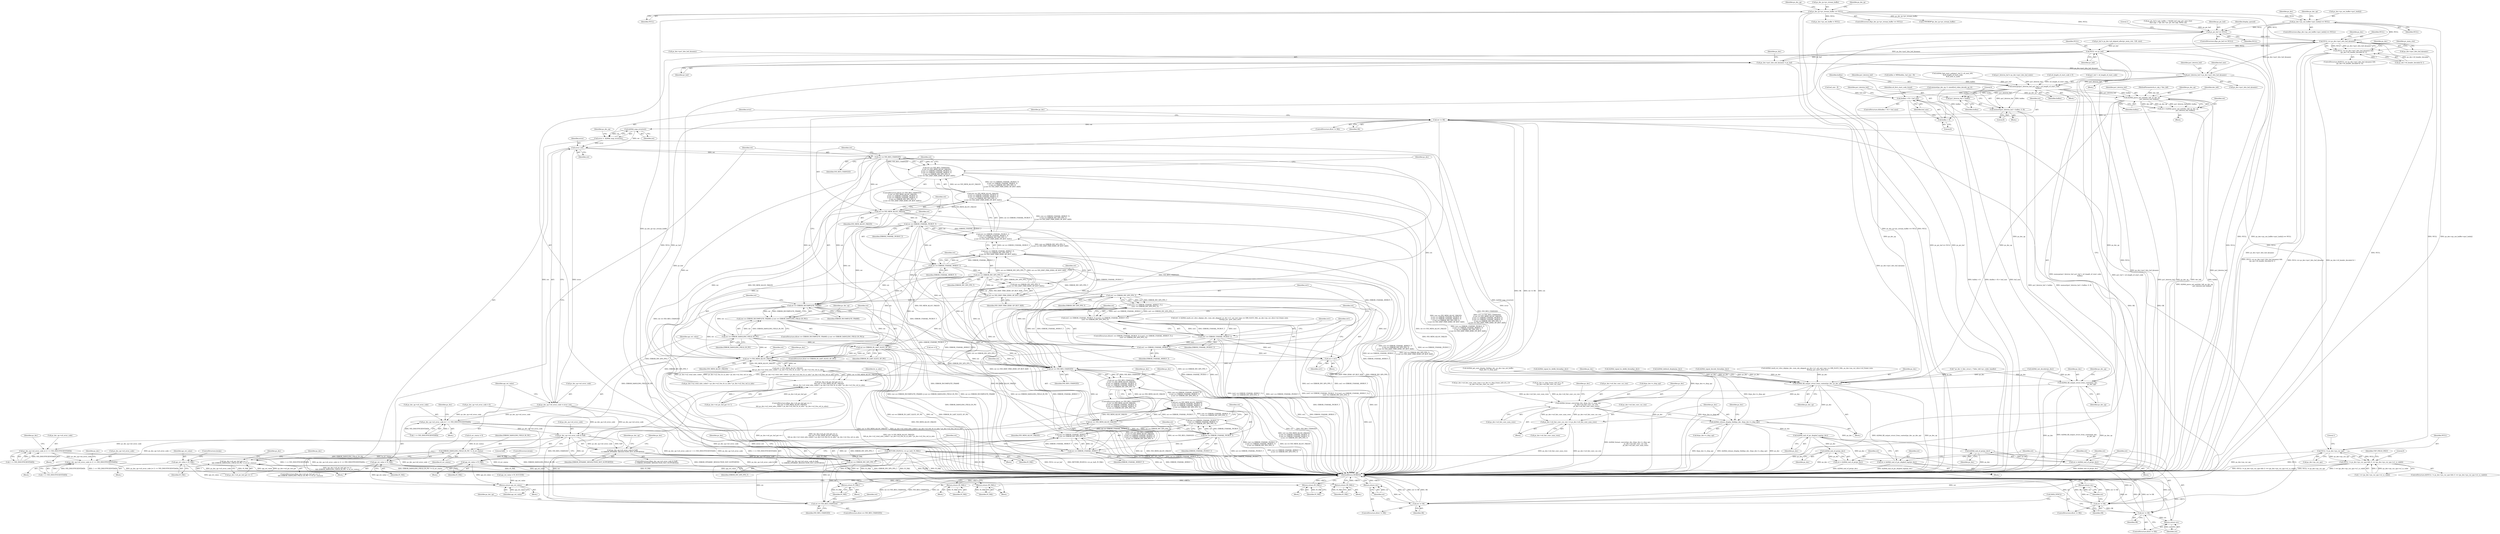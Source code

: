 digraph "0_Android_e86d3cfd2bc28dac421092106751e5638d54a848@pointer" {
"1000420" [label="(Call,ps_dec->ps_out_buffer->pu1_bufs[i] == NULL)"];
"1000266" [label="(Call,ps_dec_ip->pv_stream_buffer == NULL)"];
"1000622" [label="(Call,ps_pic_buf == NULL)"];
"1001022" [label="(Call,NULL == ps_dec->pu1_bits_buf_dynamic)"];
"1001021" [label="(Call,(NULL == ps_dec->pu1_bits_buf_dynamic) &&\n (ps_dec->i4_header_decoded & 1))"];
"1001063" [label="(Call,NULL == pv_buf)"];
"1001062" [label="(Call,RETURN_IF((NULL == pv_buf), IV_FAIL))"];
"1001224" [label="(Return,return (IV_FAIL);)"];
"1001292" [label="(Return,return (IV_FAIL);)"];
"1001340" [label="(Call,api_ret_value = IV_FAIL)"];
"1002268" [label="(Return,return api_ret_value;)"];
"1001388" [label="(Call,api_ret_value = IV_FAIL)"];
"1001397" [label="(Call,api_ret_value = IV_FAIL)"];
"1001445" [label="(Return,return (IV_FAIL);)"];
"1001658" [label="(Return,return IV_FAIL;)"];
"1001870" [label="(Return,return (IV_FAIL);)"];
"1001067" [label="(Call,ps_dec->pu1_bits_buf_dynamic = pv_buf)"];
"1001082" [label="(Call,pu1_bitstrm_buf = ps_dec->pu1_bits_buf_dynamic)"];
"1001229" [label="(Call,memcpy(pu1_bitstrm_buf, pu1_buf + u4_length_of_start_code,\n                   buflen))"];
"1001236" [label="(Call,(buflen + 8) < buf_size)"];
"1001237" [label="(Call,buflen + 8)"];
"1001242" [label="(Call,memset(pu1_bitstrm_buf + buflen, 0, 8))"];
"1001243" [label="(Call,pu1_bitstrm_buf + buflen)"];
"1001318" [label="(Call,ih264d_parse_nal_unit(dec_hdl, ps_dec_op,\n                              pu1_bitstrm_buf, buflen))"];
"1001277" [label="(Call,ih264d_fill_output_struct_from_context(ps_dec,\n                                                           ps_dec_op))"];
"1001316" [label="(Call,ret = ih264d_parse_nal_unit(dec_hdl, ps_dec_op,\n                              pu1_bitstrm_buf, buflen))"];
"1001324" [label="(Call,ret != OK)"];
"1001331" [label="(Call,ih264d_map_error(ret))"];
"1001329" [label="(Call,error =  ih264d_map_error(ret))"];
"1001337" [label="(Call,error | ret)"];
"1001333" [label="(Call,ps_dec_op->u4_error_code = error | ret)"];
"1001263" [label="(Call,ps_dec_op->u4_error_code |= 1 << IVD_INSUFFICIENTDATA)"];
"1001774" [label="(Call,ps_dec_op->u4_error_code & 0xff)"];
"1001773" [label="(Call,(ps_dec_op->u4_error_code & 0xff)\n != ERROR_DYNAMIC_RESOLUTION_NOT_SUPPORTED)"];
"1001806" [label="(Call,ps_dec_op->u4_error_code |= (1 << IVD_INSUFFICIENTDATA))"];
"1001826" [label="(Call,ps_dec_op->u4_error_code |= (1 << IVD_INSUFFICIENTDATA))"];
"1001345" [label="(Call,ret == IVD_RES_CHANGED)"];
"1001344" [label="(Call,(ret == IVD_RES_CHANGED)\n || (ret == IVD_MEM_ALLOC_FAILED)\n || (ret == ERROR_UNAVAIL_PICBUF_T)\n || (ret == ERROR_UNAVAIL_MVBUF_T)\n || (ret == ERROR_INV_SPS_PPS_T)\n || (ret == IVD_DISP_FRM_ZERO_OP_BUF_SIZE))"];
"1001349" [label="(Call,ret == IVD_MEM_ALLOC_FAILED)"];
"1001348" [label="(Call,(ret == IVD_MEM_ALLOC_FAILED)\n || (ret == ERROR_UNAVAIL_PICBUF_T)\n || (ret == ERROR_UNAVAIL_MVBUF_T)\n || (ret == ERROR_INV_SPS_PPS_T)\n || (ret == IVD_DISP_FRM_ZERO_OP_BUF_SIZE))"];
"1001353" [label="(Call,ret == ERROR_UNAVAIL_PICBUF_T)"];
"1001352" [label="(Call,(ret == ERROR_UNAVAIL_PICBUF_T)\n || (ret == ERROR_UNAVAIL_MVBUF_T)\n || (ret == ERROR_INV_SPS_PPS_T)\n || (ret == IVD_DISP_FRM_ZERO_OP_BUF_SIZE))"];
"1001357" [label="(Call,ret == ERROR_UNAVAIL_MVBUF_T)"];
"1001356" [label="(Call,(ret == ERROR_UNAVAIL_MVBUF_T)\n || (ret == ERROR_INV_SPS_PPS_T)\n || (ret == IVD_DISP_FRM_ZERO_OP_BUF_SIZE))"];
"1001361" [label="(Call,ret == ERROR_INV_SPS_PPS_T)"];
"1001360" [label="(Call,(ret == ERROR_INV_SPS_PPS_T)\n || (ret == IVD_DISP_FRM_ZERO_OP_BUF_SIZE))"];
"1001629" [label="(Call,(ret == ERROR_UNAVAIL_MVBUF_T)\n || (ret == ERROR_INV_SPS_PPS_T))"];
"1001625" [label="(Call,(ret == ERROR_UNAVAIL_PICBUF_T)\n || (ret == ERROR_UNAVAIL_MVBUF_T)\n || (ret == ERROR_INV_SPS_PPS_T))"];
"1001621" [label="(Call,(ret == IVD_MEM_ALLOC_FAILED)\n || (ret == ERROR_UNAVAIL_PICBUF_T)\n || (ret == ERROR_UNAVAIL_MVBUF_T)\n || (ret == ERROR_INV_SPS_PPS_T))"];
"1001617" [label="(Call,(ret == IVD_RES_CHANGED)\n || (ret == IVD_MEM_ALLOC_FAILED)\n || (ret == ERROR_UNAVAIL_PICBUF_T)\n || (ret == ERROR_UNAVAIL_MVBUF_T)\n || (ret == ERROR_INV_SPS_PPS_T))"];
"1001364" [label="(Call,ret == IVD_DISP_FRM_ZERO_OP_BUF_SIZE)"];
"1001376" [label="(Call,ret == ERROR_INCOMPLETE_FRAME)"];
"1001375" [label="(Call,(ret == ERROR_INCOMPLETE_FRAME) || (ret == ERROR_DANGLING_FIELD_IN_PIC))"];
"1001379" [label="(Call,ret == ERROR_DANGLING_FIELD_IN_PIC)"];
"1001393" [label="(Call,ret == ERROR_IN_LAST_SLICE_OF_PIC)"];
"1001508" [label="(Call,ret != IVD_MEM_ALLOC_FAILED)"];
"1001507" [label="(Call,(ret != IVD_MEM_ALLOC_FAILED)\n && ps_dec->u2_total_mbs_coded < ps_dec->u2_frm_ht_in_mbs * ps_dec->u2_frm_wd_in_mbs)"];
"1001501" [label="(Call,(ps_dec->u4_pic_buf_got == 1)\n && (ret != IVD_MEM_ALLOC_FAILED)\n && ps_dec->u2_total_mbs_coded < ps_dec->u2_frm_ht_in_mbs * ps_dec->u2_frm_wd_in_mbs)"];
"1001618" [label="(Call,ret == IVD_RES_CHANGED)"];
"1001622" [label="(Call,ret == IVD_MEM_ALLOC_FAILED)"];
"1001626" [label="(Call,ret == ERROR_UNAVAIL_PICBUF_T)"];
"1001630" [label="(Call,ret == ERROR_UNAVAIL_MVBUF_T)"];
"1001633" [label="(Call,ret == ERROR_INV_SPS_PPS_T)"];
"1001649" [label="(Call,ret == IVD_RES_CHANGED)"];
"1001879" [label="(Call,ERROR_DANGLING_FIELD_IN_PIC != i4_err_status)"];
"1001873" [label="(Call,(ps_dec->u4_pic_buf_got == 1)\n && (ERROR_DANGLING_FIELD_IN_PIC != i4_err_status))"];
"1001609" [label="(Call,ret1 == ERROR_INV_SPS_PPS_T)"];
"1001605" [label="(Call,(ret1 == ERROR_UNAVAIL_MVBUF_T) ||\n (ret1 == ERROR_INV_SPS_PPS_T))"];
"1001601" [label="(Call,(ret1 == ERROR_UNAVAIL_PICBUF_T) || (ret1 == ERROR_UNAVAIL_MVBUF_T) ||\n (ret1 == ERROR_INV_SPS_PPS_T))"];
"1001613" [label="(Call,ret = ret1)"];
"1001606" [label="(Call,ret1 == ERROR_UNAVAIL_MVBUF_T)"];
"1001602" [label="(Call,ret1 == ERROR_UNAVAIL_PICBUF_T)"];
"1002235" [label="(Call,ret != OK)"];
"1002238" [label="(Return,return ret;)"];
"1002245" [label="(Call,ret != OK)"];
"1002248" [label="(Return,return ret;)"];
"1002257" [label="(Call,ret != OK)"];
"1002260" [label="(Return,return ret;)"];
"1002090" [label="(Call,ih264d_fill_output_struct_from_context(ps_dec, ps_dec_op))"];
"1002121" [label="(Call,ih264d_format_convert(ps_dec, &(ps_dec->s_disp_op),\n                                  ps_dec->u4_fmt_conv_cur_row,\n                                  ps_dec->u4_fmt_conv_num_rows))"];
"1002133" [label="(Call,ps_dec->u4_fmt_conv_cur_row += ps_dec->u4_fmt_conv_num_rows)"];
"1002140" [label="(Call,ih264d_release_display_field(ps_dec, &(ps_dec->s_disp_op)))"];
"1002232" [label="(Call,ih264d_end_of_pic_dispbuf_mgr(ps_dec))"];
"1002230" [label="(Call,ret = ih264d_end_of_pic_dispbuf_mgr(ps_dec))"];
"1002242" [label="(Call,ih264d_end_of_pic(ps_dec))"];
"1002240" [label="(Call,ret = ih264d_end_of_pic(ps_dec))"];
"1002254" [label="(Call,ih264d_end_of_pic(ps_dec))"];
"1002252" [label="(Call,ret = ih264d_end_of_pic(ps_dec))"];
"1002168" [label="(Call,NULL != ps_dec->ps_cur_sps)"];
"1002167" [label="(Call,(NULL != ps_dec->ps_cur_sps) && (1 == (ps_dec->ps_cur_sps->u1_is_valid)))"];
"1001658" [label="(Return,return IV_FAIL;)"];
"1002257" [label="(Call,ret != OK)"];
"1001613" [label="(Call,ret = ret1)"];
"1000624" [label="(Identifier,NULL)"];
"1001340" [label="(Call,api_ret_value = IV_FAIL)"];
"1001650" [label="(Identifier,ret)"];
"1001237" [label="(Call,buflen + 8)"];
"1002248" [label="(Return,return ret;)"];
"1000274" [label="(Identifier,ps_dec_op)"];
"1001610" [label="(Identifier,ret1)"];
"1001600" [label="(ControlStructure,if((ret1 == ERROR_UNAVAIL_PICBUF_T) || (ret1 == ERROR_UNAVAIL_MVBUF_T) ||\n (ret1 == ERROR_INV_SPS_PPS_T)))"];
"1002141" [label="(Identifier,ps_dec)"];
"1001278" [label="(Identifier,ps_dec)"];
"1001805" [label="(Block,)"];
"1002233" [label="(Identifier,ps_dec)"];
"1001363" [label="(Identifier,ERROR_INV_SPS_PPS_T)"];
"1001263" [label="(Call,ps_dec_op->u4_error_code |= 1 << IVD_INSUFFICIENTDATA)"];
"1001292" [label="(Return,return (IV_FAIL);)"];
"1002134" [label="(Call,ps_dec->u4_fmt_conv_cur_row)"];
"1002170" [label="(Call,ps_dec->ps_cur_sps)"];
"1001341" [label="(Identifier,api_ret_value)"];
"1001873" [label="(Call,(ps_dec->u4_pic_buf_got == 1)\n && (ERROR_DANGLING_FIELD_IN_PIC != i4_err_status))"];
"1001056" [label="(Call,pv_buf = ps_dec->pf_aligned_alloc(pv_mem_ctxt, 128, size))"];
"1001083" [label="(Identifier,pu1_bitstrm_buf)"];
"1000266" [label="(Call,ps_dec_ip->pv_stream_buffer == NULL)"];
"1000490" [label="(Call,ps_dec_op->u4_error_code = 0)"];
"1001783" [label="(Identifier,ps_dec_op)"];
"1001348" [label="(Call,(ret == IVD_MEM_ALLOC_FAILED)\n || (ret == ERROR_UNAVAIL_PICBUF_T)\n || (ret == ERROR_UNAVAIL_MVBUF_T)\n || (ret == ERROR_INV_SPS_PPS_T)\n || (ret == IVD_DISP_FRM_ZERO_OP_BUF_SIZE))"];
"1002238" [label="(Return,return ret;)"];
"1002262" [label="(Call,DATA_SYNC())"];
"1002121" [label="(Call,ih264d_format_convert(ps_dec, &(ps_dec->s_disp_op),\n                                  ps_dec->u4_fmt_conv_cur_row,\n                                  ps_dec->u4_fmt_conv_num_rows))"];
"1001333" [label="(Call,ps_dec_op->u4_error_code = error | ret)"];
"1001358" [label="(Identifier,ret)"];
"1001630" [label="(Call,ret == ERROR_UNAVAIL_MVBUF_T)"];
"1001604" [label="(Identifier,ERROR_UNAVAIL_PICBUF_T)"];
"1001129" [label="(Call,buf_size - 8)"];
"1002048" [label="(Call,ih264d_signal_bs_deblk_thread(ps_dec))"];
"1002234" [label="(ControlStructure,if(ret != OK))"];
"1002107" [label="(Block,)"];
"1002150" [label="(Identifier,ps_dec)"];
"1001381" [label="(Identifier,ERROR_DANGLING_FIELD_IN_PIC)"];
"1002169" [label="(Identifier,NULL)"];
"1001388" [label="(Call,api_ret_value = IV_FAIL)"];
"1001344" [label="(Call,(ret == IVD_RES_CHANGED)\n || (ret == IVD_MEM_ALLOC_FAILED)\n || (ret == ERROR_UNAVAIL_PICBUF_T)\n || (ret == ERROR_UNAVAIL_MVBUF_T)\n || (ret == ERROR_INV_SPS_PPS_T)\n || (ret == IVD_DISP_FRM_ZERO_OP_BUF_SIZE))"];
"1000154" [label="(MethodParameterIn,iv_obj_t *dec_hdl)"];
"1001500" [label="(ControlStructure,if((ps_dec->u4_pic_buf_got == 1)\n && (ret != IVD_MEM_ALLOC_FAILED)\n && ps_dec->u2_total_mbs_coded < ps_dec->u2_frm_ht_in_mbs * ps_dec->u2_frm_wd_in_mbs))"];
"1001636" [label="(Block,)"];
"1001240" [label="(Identifier,buf_size)"];
"1001617" [label="(Call,(ret == IVD_RES_CHANGED)\n || (ret == IVD_MEM_ALLOC_FAILED)\n || (ret == ERROR_UNAVAIL_PICBUF_T)\n || (ret == ERROR_UNAVAIL_MVBUF_T)\n || (ret == ERROR_INV_SPS_PPS_T))"];
"1000998" [label="(Block,)"];
"1002269" [label="(Identifier,api_ret_value)"];
"1001772" [label="(ControlStructure,if((ps_dec_op->u4_error_code & 0xff)\n != ERROR_DYNAMIC_RESOLUTION_NOT_SUPPORTED))"];
"1001624" [label="(Identifier,IVD_MEM_ALLOC_FAILED)"];
"1002173" [label="(Call,1 == (ps_dec->ps_cur_sps->u1_is_valid))"];
"1002235" [label="(Call,ret != OK)"];
"1001257" [label="(Block,)"];
"1001032" [label="(Block,)"];
"1000419" [label="(ControlStructure,if(ps_dec->ps_out_buffer->pu1_bufs[i] == NULL))"];
"1001602" [label="(Call,ret1 == ERROR_UNAVAIL_PICBUF_T)"];
"1000270" [label="(Identifier,NULL)"];
"1001385" [label="(Identifier,ps_dec_op)"];
"1001649" [label="(Call,ret == IVD_RES_CHANGED)"];
"1001320" [label="(Identifier,ps_dec_op)"];
"1002244" [label="(ControlStructure,if(ret != OK))"];
"1001511" [label="(Call,ps_dec->u2_total_mbs_coded < ps_dec->u2_frm_ht_in_mbs * ps_dec->u2_frm_wd_in_mbs)"];
"1001350" [label="(Identifier,ret)"];
"1000677" [label="(Literal,1)"];
"1001933" [label="(Call,ih264d_deblock_display(ps_dec))"];
"1001582" [label="(Call,ret1 = ih264d_mark_err_slice_skip(ps_dec, num_mb_skipped, ps_dec->u1_nal_unit_type == IDR_SLICE_NAL, ps_dec->ps_cur_slice->u2_frame_num,\n &temp_poc, prev_slice_err))"];
"1001235" [label="(ControlStructure,if((buflen + 8) < buf_size))"];
"1001618" [label="(Call,ret == IVD_RES_CHANGED)"];
"1001395" [label="(Identifier,ERROR_IN_LAST_SLICE_OF_PIC)"];
"1002261" [label="(Identifier,ret)"];
"1001224" [label="(Return,return (IV_FAIL);)"];
"1001616" [label="(ControlStructure,if((ret == IVD_RES_CHANGED)\n || (ret == IVD_MEM_ALLOC_FAILED)\n || (ret == ERROR_UNAVAIL_PICBUF_T)\n || (ret == ERROR_UNAVAIL_MVBUF_T)\n || (ret == ERROR_INV_SPS_PPS_T)))"];
"1002092" [label="(Identifier,ps_dec_op)"];
"1001584" [label="(Call,ih264d_mark_err_slice_skip(ps_dec, num_mb_skipped, ps_dec->u1_nal_unit_type == IDR_SLICE_NAL, ps_dec->ps_cur_slice->u2_frame_num,\n &temp_poc, prev_slice_err))"];
"1002231" [label="(Identifier,ret)"];
"1001355" [label="(Identifier,ERROR_UNAVAIL_PICBUF_T)"];
"1001241" [label="(Block,)"];
"1001626" [label="(Call,ret == ERROR_UNAVAIL_PICBUF_T)"];
"1001346" [label="(Identifier,ret)"];
"1001069" [label="(Identifier,ps_dec)"];
"1001400" [label="(ControlStructure,break;)"];
"1001370" [label="(Identifier,ps_dec)"];
"1001648" [label="(ControlStructure,if(ret == IVD_RES_CHANGED))"];
"1001029" [label="(Identifier,ps_dec)"];
"1001405" [label="(Block,)"];
"1001769" [label="(Call,ih264d_signal_bs_deblk_thread(ps_dec))"];
"1002270" [label="(MethodReturn,WORD32)"];
"1001398" [label="(Identifier,api_ret_value)"];
"1000449" [label="(Identifier,ps_dec)"];
"1001342" [label="(Identifier,IV_FAIL)"];
"1001638" [label="(Identifier,ps_dec)"];
"1001778" [label="(Literal,0xff)"];
"1002230" [label="(Call,ret = ih264d_end_of_pic_dispbuf_mgr(ps_dec))"];
"1001615" [label="(Identifier,ret1)"];
"1002142" [label="(Call,&(ps_dec->s_disp_op))"];
"1001662" [label="(Identifier,ps_dec)"];
"1001625" [label="(Call,(ret == ERROR_UNAVAIL_PICBUF_T)\n || (ret == ERROR_UNAVAIL_MVBUF_T)\n || (ret == ERROR_INV_SPS_PPS_T))"];
"1001627" [label="(Identifier,ret)"];
"1002229" [label="(Block,)"];
"1002253" [label="(Identifier,ret)"];
"1002205" [label="(Identifier,TOP_FIELD_ONLY)"];
"1001238" [label="(Identifier,buflen)"];
"1001509" [label="(Identifier,ret)"];
"1001635" [label="(Identifier,ERROR_INV_SPS_PPS_T)"];
"1001082" [label="(Call,pu1_bitstrm_buf = ps_dec->pu1_bits_buf_dynamic)"];
"1001264" [label="(Call,ps_dec_op->u4_error_code)"];
"1001396" [label="(Block,)"];
"1001389" [label="(Identifier,api_ret_value)"];
"1001277" [label="(Call,ih264d_fill_output_struct_from_context(ps_dec,\n                                                           ps_dec_op))"];
"1000621" [label="(ControlStructure,if(ps_pic_buf == NULL))"];
"1001244" [label="(Identifier,pu1_bitstrm_buf)"];
"1000177" [label="(Call,u4_length_of_start_code = 0)"];
"1002108" [label="(Call,ps_dec->u4_fmt_conv_num_rows = ps_dec->s_disp_frame_info.u4_y_ht\n - ps_dec->u4_fmt_conv_cur_row)"];
"1001354" [label="(Identifier,ret)"];
"1001339" [label="(Identifier,ret)"];
"1001376" [label="(Call,ret == ERROR_INCOMPLETE_FRAME)"];
"1002245" [label="(Call,ret != OK)"];
"1001605" [label="(Call,(ret1 == ERROR_UNAVAIL_MVBUF_T) ||\n (ret1 == ERROR_INV_SPS_PPS_T))"];
"1001632" [label="(Identifier,ERROR_UNAVAIL_MVBUF_T)"];
"1001377" [label="(Identifier,ret)"];
"1001507" [label="(Call,(ret != IVD_MEM_ALLOC_FAILED)\n && ps_dec->u2_total_mbs_coded < ps_dec->u2_frm_ht_in_mbs * ps_dec->u2_frm_wd_in_mbs)"];
"1001229" [label="(Call,memcpy(pu1_bitstrm_buf, pu1_buf + u4_length_of_start_code,\n                   buflen))"];
"1001880" [label="(Identifier,ERROR_DANGLING_FIELD_IN_PIC)"];
"1002050" [label="(Block,)"];
"1001337" [label="(Call,error | ret)"];
"1002168" [label="(Call,NULL != ps_dec->ps_cur_sps)"];
"1001327" [label="(Block,)"];
"1001629" [label="(Call,(ret == ERROR_UNAVAIL_MVBUF_T)\n || (ret == ERROR_INV_SPS_PPS_T))"];
"1002096" [label="(Identifier,ps_dec)"];
"1002232" [label="(Call,ih264d_end_of_pic_dispbuf_mgr(ps_dec))"];
"1000167" [label="(Call,i4_err_status = 0)"];
"1001179" [label="(Block,)"];
"1001806" [label="(Call,ps_dec_op->u4_error_code |= (1 << IVD_INSUFFICIENTDATA))"];
"1001612" [label="(Block,)"];
"1001817" [label="(Identifier,ps_dec)"];
"1001243" [label="(Call,pu1_bitstrm_buf + buflen)"];
"1002252" [label="(Call,ret = ih264d_end_of_pic(ps_dec))"];
"1000432" [label="(Identifier,ps_dec_op)"];
"1001064" [label="(Identifier,NULL)"];
"1001084" [label="(Call,ps_dec->pu1_bits_buf_dynamic)"];
"1001362" [label="(Identifier,ret)"];
"1001633" [label="(Call,ret == ERROR_INV_SPS_PPS_T)"];
"1001774" [label="(Call,ps_dec_op->u4_error_code & 0xff)"];
"1001242" [label="(Call,memset(pu1_bitstrm_buf + buflen, 0, 8))"];
"1001825" [label="(Block,)"];
"1001323" [label="(ControlStructure,if(ret != OK))"];
"1002112" [label="(Call,ps_dec->s_disp_frame_info.u4_y_ht\n - ps_dec->u4_fmt_conv_cur_row)"];
"1000233" [label="(Call,memset(ps_dec_op, 0, sizeof(ivd_video_decode_op_t)))"];
"1001068" [label="(Call,ps_dec->pu1_bits_buf_dynamic)"];
"1001529" [label="(Identifier,ht_in_mbs)"];
"1001397" [label="(Call,api_ret_value = IV_FAIL)"];
"1001609" [label="(Call,ret1 == ERROR_INV_SPS_PPS_T)"];
"1002256" [label="(ControlStructure,if(ret != OK))"];
"1002242" [label="(Call,ih264d_end_of_pic(ps_dec))"];
"1001871" [label="(Identifier,IV_FAIL)"];
"1001231" [label="(Call,pu1_buf + u4_length_of_start_code)"];
"1001325" [label="(Identifier,ret)"];
"1001024" [label="(Call,ps_dec->pu1_bits_buf_dynamic)"];
"1002130" [label="(Call,ps_dec->u4_fmt_conv_num_rows)"];
"1002135" [label="(Identifier,ps_dec)"];
"1000267" [label="(Call,ps_dec_ip->pv_stream_buffer)"];
"1000421" [label="(Call,ps_dec->ps_out_buffer->pu1_bufs[i])"];
"1001246" [label="(Literal,0)"];
"1001319" [label="(Identifier,dec_hdl)"];
"1001282" [label="(Identifier,ps_dec_op)"];
"1001775" [label="(Call,ps_dec_op->u4_error_code)"];
"1001343" [label="(ControlStructure,if((ret == IVD_RES_CHANGED)\n || (ret == IVD_MEM_ALLOC_FAILED)\n || (ret == ERROR_UNAVAIL_PICBUF_T)\n || (ret == ERROR_UNAVAIL_MVBUF_T)\n || (ret == ERROR_INV_SPS_PPS_T)\n || (ret == IVD_DISP_FRM_ZERO_OP_BUF_SIZE)))"];
"1001249" [label="(Identifier,u4_first_start_code_found)"];
"1001317" [label="(Identifier,ret)"];
"1001874" [label="(Call,ps_dec->u4_pic_buf_got == 1)"];
"1001239" [label="(Literal,8)"];
"1001607" [label="(Identifier,ret1)"];
"1000157" [label="(Block,)"];
"1001366" [label="(Identifier,IVD_DISP_FRM_ZERO_OP_BUF_SIZE)"];
"1001881" [label="(Identifier,i4_err_status)"];
"1001380" [label="(Identifier,ret)"];
"1002237" [label="(Identifier,OK)"];
"1002127" [label="(Call,ps_dec->u4_fmt_conv_cur_row)"];
"1001622" [label="(Call,ret == IVD_MEM_ALLOC_FAILED)"];
"1002133" [label="(Call,ps_dec->u4_fmt_conv_cur_row += ps_dec->u4_fmt_conv_num_rows)"];
"1001359" [label="(Identifier,ERROR_UNAVAIL_MVBUF_T)"];
"1001065" [label="(Identifier,pv_buf)"];
"1001655" [label="(Identifier,ps_dec_op)"];
"1001379" [label="(Call,ret == ERROR_DANGLING_FIELD_IN_PIC)"];
"1001364" [label="(Call,ret == IVD_DISP_FRM_ZERO_OP_BUF_SIZE)"];
"1001830" [label="(Call,1 << IVD_INSUFFICIENTDATA)"];
"1002251" [label="(Block,)"];
"1001837" [label="(Block,)"];
"1001331" [label="(Call,ih264d_map_error(ret))"];
"1000609" [label="(Call,ps_pic_buf = (pic_buffer_t *)ih264_buf_mgr_get_next_free(\n (buf_mgr_t *)ps_dec->pv_pic_buf_mgr, &free_id))"];
"1001338" [label="(Identifier,error)"];
"1000317" [label="(Call,ps_dec->ps_out_buffer = NULL)"];
"1000622" [label="(Call,ps_pic_buf == NULL)"];
"1001351" [label="(Identifier,IVD_MEM_ALLOC_FAILED)"];
"1001021" [label="(Call,(NULL == ps_dec->pu1_bits_buf_dynamic) &&\n (ps_dec->i4_header_decoded & 1))"];
"1001230" [label="(Identifier,pu1_bitstrm_buf)"];
"1002255" [label="(Identifier,ps_dec)"];
"1001510" [label="(Identifier,IVD_MEM_ALLOC_FAILED)"];
"1002259" [label="(Identifier,OK)"];
"1001779" [label="(Identifier,ERROR_DYNAMIC_RESOLUTION_NOT_SUPPORTED)"];
"1002062" [label="(Call,ih264d_get_next_display_field(ps_dec, ps_dec->ps_out_buffer,\n &(ps_dec->s_disp_op)))"];
"1001773" [label="(Call,(ps_dec_op->u4_error_code & 0xff)\n != ERROR_DYNAMIC_RESOLUTION_NOT_SUPPORTED)"];
"1001445" [label="(Return,return (IV_FAIL);)"];
"1001345" [label="(Call,ret == IVD_RES_CHANGED)"];
"1001614" [label="(Identifier,ret)"];
"1002123" [label="(Call,&(ps_dec->s_disp_op))"];
"1002239" [label="(Identifier,ret)"];
"1001628" [label="(Identifier,ERROR_UNAVAIL_PICBUF_T)"];
"1002246" [label="(Identifier,ret)"];
"1001659" [label="(Identifier,IV_FAIL)"];
"1000159" [label="(Call,* ps_dec = (dec_struct_t *)(dec_hdl->pv_codec_handle))"];
"1001870" [label="(Return,return (IV_FAIL);)"];
"1001335" [label="(Identifier,ps_dec_op)"];
"1002167" [label="(Call,(NULL != ps_dec->ps_cur_sps) && (1 == (ps_dec->ps_cur_sps->u1_is_valid)))"];
"1001826" [label="(Call,ps_dec_op->u4_error_code |= (1 << IVD_INSUFFICIENTDATA))"];
"1001382" [label="(Block,)"];
"1001318" [label="(Call,ih264d_parse_nal_unit(dec_hdl, ps_dec_op,\n                              pu1_bitstrm_buf, buflen))"];
"1001352" [label="(Call,(ret == ERROR_UNAVAIL_PICBUF_T)\n || (ret == ERROR_UNAVAIL_MVBUF_T)\n || (ret == ERROR_INV_SPS_PPS_T)\n || (ret == IVD_DISP_FRM_ZERO_OP_BUF_SIZE))"];
"1001621" [label="(Call,(ret == IVD_MEM_ALLOC_FAILED)\n || (ret == ERROR_UNAVAIL_PICBUF_T)\n || (ret == ERROR_UNAVAIL_MVBUF_T)\n || (ret == ERROR_INV_SPS_PPS_T))"];
"1001332" [label="(Identifier,ret)"];
"1001810" [label="(Call,1 << IVD_INSUFFICIENTDATA)"];
"1001356" [label="(Call,(ret == ERROR_UNAVAIL_MVBUF_T)\n || (ret == ERROR_INV_SPS_PPS_T)\n || (ret == IVD_DISP_FRM_ZERO_OP_BUF_SIZE))"];
"1002268" [label="(Return,return api_ret_value;)"];
"1001324" [label="(Call,ret != OK)"];
"1001081" [label="(Block,)"];
"1001631" [label="(Identifier,ret)"];
"1002140" [label="(Call,ih264d_release_display_field(ps_dec, &(ps_dec->s_disp_op)))"];
"1002184" [label="(Literal,0)"];
"1001225" [label="(Identifier,IV_FAIL)"];
"1001326" [label="(Identifier,OK)"];
"1001399" [label="(Identifier,IV_FAIL)"];
"1001293" [label="(Identifier,IV_FAIL)"];
"1001393" [label="(Call,ret == ERROR_IN_LAST_SLICE_OF_PIC)"];
"1001634" [label="(Identifier,ret)"];
"1001273" [label="(Identifier,ps_dec)"];
"1001390" [label="(Identifier,IV_FAIL)"];
"1001760" [label="(Call,ih264d_signal_decode_thread(ps_dec))"];
"1001236" [label="(Call,(buflen + 8) < buf_size)"];
"1001247" [label="(Literal,8)"];
"1001322" [label="(Identifier,buflen)"];
"1001620" [label="(Identifier,IVD_RES_CHANGED)"];
"1001886" [label="(Identifier,ps_dec)"];
"1001361" [label="(Call,ret == ERROR_INV_SPS_PPS_T)"];
"1001245" [label="(Identifier,buflen)"];
"1001513" [label="(Identifier,ps_dec)"];
"1001347" [label="(Identifier,IVD_RES_CHANGED)"];
"1002254" [label="(Call,ih264d_end_of_pic(ps_dec))"];
"1002236" [label="(Identifier,ret)"];
"1001392" [label="(ControlStructure,if(ret == ERROR_IN_LAST_SLICE_OF_PIC))"];
"1001357" [label="(Call,ret == ERROR_UNAVAIL_MVBUF_T)"];
"1001330" [label="(Identifier,error)"];
"1001403" [label="(Identifier,ps_dec)"];
"1002247" [label="(Identifier,OK)"];
"1001066" [label="(Identifier,IV_FAIL)"];
"1001807" [label="(Call,ps_dec_op->u4_error_code)"];
"1001063" [label="(Call,NULL == pv_buf)"];
"1001234" [label="(Identifier,buflen)"];
"1001802" [label="(Identifier,ps_dec)"];
"1001827" [label="(Call,ps_dec_op->u4_error_code)"];
"1001603" [label="(Identifier,ret1)"];
"1001375" [label="(Call,(ret == ERROR_INCOMPLETE_FRAME) || (ret == ERROR_DANGLING_FIELD_IN_PIC))"];
"1002240" [label="(Call,ret = ih264d_end_of_pic(ps_dec))"];
"1000198" [label="(Call,api_ret_value = IV_SUCCESS)"];
"1001651" [label="(Identifier,IVD_RES_CHANGED)"];
"1001879" [label="(Call,ERROR_DANGLING_FIELD_IN_PIC != i4_err_status)"];
"1002249" [label="(Identifier,ret)"];
"1001334" [label="(Call,ps_dec_op->u4_error_code)"];
"1001321" [label="(Identifier,pu1_bitstrm_buf)"];
"1002166" [label="(ControlStructure,if((NULL != ps_dec->ps_cur_sps) && (1 == (ps_dec->ps_cur_sps->u1_is_valid))))"];
"1000623" [label="(Identifier,ps_pic_buf)"];
"1001619" [label="(Identifier,ret)"];
"1001125" [label="(Call,buflen = MIN(buflen, buf_size - 8))"];
"1001109" [label="(Call,ih264d_find_start_code(pu1_buf, 0, u4_max_ofst,\n &u4_length_of_start_code,\n &u4_next_is_aud))"];
"1001623" [label="(Identifier,ret)"];
"1000265" [label="(ControlStructure,if(ps_dec_ip->pv_stream_buffer == NULL))"];
"1001071" [label="(Identifier,pv_buf)"];
"1001394" [label="(Identifier,ret)"];
"1000194" [label="(Call,ret = 0)"];
"1002241" [label="(Identifier,ret)"];
"1001228" [label="(Block,)"];
"1001067" [label="(Call,ps_dec->pu1_bits_buf_dynamic = pv_buf)"];
"1001279" [label="(Identifier,ps_dec_op)"];
"1001378" [label="(Identifier,ERROR_INCOMPLETE_FRAME)"];
"1001835" [label="(Identifier,ps_dec)"];
"1001079" [label="(Identifier,ps_dec)"];
"1000918" [label="(Call,ih264d_init_decoder(ps_dec))"];
"1001606" [label="(Call,ret1 == ERROR_UNAVAIL_MVBUF_T)"];
"1001365" [label="(Identifier,ret)"];
"1002258" [label="(Identifier,ret)"];
"1001088" [label="(Identifier,buf_size)"];
"1001601" [label="(Call,(ret1 == ERROR_UNAVAIL_PICBUF_T) || (ret1 == ERROR_UNAVAIL_MVBUF_T) ||\n (ret1 == ERROR_INV_SPS_PPS_T))"];
"1001329" [label="(Call,error =  ih264d_map_error(ret))"];
"1001094" [label="(Call,pu1_bitstrm_buf = ps_dec->pu1_bits_buf_static)"];
"1001391" [label="(ControlStructure,break;)"];
"1002122" [label="(Identifier,ps_dec)"];
"1001023" [label="(Identifier,NULL)"];
"1001446" [label="(Identifier,IV_FAIL)"];
"1001276" [label="(Block,)"];
"1000289" [label="(Identifier,ps_dec_ip)"];
"1002174" [label="(Literal,1)"];
"1002091" [label="(Identifier,ps_dec)"];
"1001508" [label="(Call,ret != IVD_MEM_ALLOC_FAILED)"];
"1001020" [label="(ControlStructure,if((NULL == ps_dec->pu1_bits_buf_dynamic) &&\n (ps_dec->i4_header_decoded & 1)))"];
"1001374" [label="(ControlStructure,if((ret == ERROR_INCOMPLETE_FRAME) || (ret == ERROR_DANGLING_FIELD_IN_PIC)))"];
"1000428" [label="(Identifier,NULL)"];
"1001027" [label="(Call,ps_dec->i4_header_decoded & 1)"];
"1001349" [label="(Call,ret == IVD_MEM_ALLOC_FAILED)"];
"1001267" [label="(Call,1 << IVD_INSUFFICIENTDATA)"];
"1001353" [label="(Call,ret == ERROR_UNAVAIL_PICBUF_T)"];
"1002243" [label="(Identifier,ps_dec)"];
"1001062" [label="(Call,RETURN_IF((NULL == pv_buf), IV_FAIL))"];
"1001608" [label="(Identifier,ERROR_UNAVAIL_MVBUF_T)"];
"1001316" [label="(Call,ret = ih264d_parse_nal_unit(dec_hdl, ps_dec_op,\n                              pu1_bitstrm_buf, buflen))"];
"1002137" [label="(Call,ps_dec->u4_fmt_conv_num_rows)"];
"1002090" [label="(Call,ih264d_fill_output_struct_from_context(ps_dec, ps_dec_op))"];
"1001501" [label="(Call,(ps_dec->u4_pic_buf_got == 1)\n && (ret != IVD_MEM_ALLOC_FAILED)\n && ps_dec->u2_total_mbs_coded < ps_dec->u2_frm_ht_in_mbs * ps_dec->u2_frm_wd_in_mbs)"];
"1001611" [label="(Identifier,ERROR_INV_SPS_PPS_T)"];
"1002260" [label="(Return,return ret;)"];
"1001074" [label="(Identifier,ps_dec)"];
"1001037" [label="(Identifier,pv_mem_ctxt)"];
"1001502" [label="(Call,ps_dec->u4_pic_buf_got == 1)"];
"1001872" [label="(ControlStructure,if((ps_dec->u4_pic_buf_got == 1)\n && (ERROR_DANGLING_FIELD_IN_PIC != i4_err_status)))"];
"1000629" [label="(Identifier,display_queued)"];
"1000420" [label="(Call,ps_dec->ps_out_buffer->pu1_bufs[i] == NULL)"];
"1001022" [label="(Call,NULL == ps_dec->pu1_bits_buf_dynamic)"];
"1001360" [label="(Call,(ret == ERROR_INV_SPS_PPS_T)\n || (ret == IVD_DISP_FRM_ZERO_OP_BUF_SIZE))"];
"1002044" [label="(Identifier,ps_dec)"];
"1001003" [label="(Call,(UWORD8*)ps_dec_ip->pv_stream_buffer)"];
"1000420" -> "1000419"  [label="AST: "];
"1000420" -> "1000428"  [label="CFG: "];
"1000421" -> "1000420"  [label="AST: "];
"1000428" -> "1000420"  [label="AST: "];
"1000432" -> "1000420"  [label="CFG: "];
"1000449" -> "1000420"  [label="CFG: "];
"1000420" -> "1002270"  [label="DDG: NULL"];
"1000420" -> "1002270"  [label="DDG: ps_dec->ps_out_buffer->pu1_bufs[i] == NULL"];
"1000420" -> "1002270"  [label="DDG: ps_dec->ps_out_buffer->pu1_bufs[i]"];
"1000266" -> "1000420"  [label="DDG: NULL"];
"1000420" -> "1000622"  [label="DDG: NULL"];
"1000420" -> "1001022"  [label="DDG: NULL"];
"1000266" -> "1000265"  [label="AST: "];
"1000266" -> "1000270"  [label="CFG: "];
"1000267" -> "1000266"  [label="AST: "];
"1000270" -> "1000266"  [label="AST: "];
"1000274" -> "1000266"  [label="CFG: "];
"1000289" -> "1000266"  [label="CFG: "];
"1000266" -> "1002270"  [label="DDG: ps_dec_ip->pv_stream_buffer"];
"1000266" -> "1002270"  [label="DDG: ps_dec_ip->pv_stream_buffer == NULL"];
"1000266" -> "1002270"  [label="DDG: NULL"];
"1000266" -> "1000317"  [label="DDG: NULL"];
"1000266" -> "1000622"  [label="DDG: NULL"];
"1000266" -> "1001003"  [label="DDG: ps_dec_ip->pv_stream_buffer"];
"1000266" -> "1001022"  [label="DDG: NULL"];
"1000622" -> "1000621"  [label="AST: "];
"1000622" -> "1000624"  [label="CFG: "];
"1000623" -> "1000622"  [label="AST: "];
"1000624" -> "1000622"  [label="AST: "];
"1000629" -> "1000622"  [label="CFG: "];
"1000677" -> "1000622"  [label="CFG: "];
"1000622" -> "1002270"  [label="DDG: ps_pic_buf == NULL"];
"1000622" -> "1002270"  [label="DDG: ps_pic_buf"];
"1000622" -> "1002270"  [label="DDG: NULL"];
"1000609" -> "1000622"  [label="DDG: ps_pic_buf"];
"1000622" -> "1001022"  [label="DDG: NULL"];
"1001022" -> "1001021"  [label="AST: "];
"1001022" -> "1001024"  [label="CFG: "];
"1001023" -> "1001022"  [label="AST: "];
"1001024" -> "1001022"  [label="AST: "];
"1001029" -> "1001022"  [label="CFG: "];
"1001021" -> "1001022"  [label="CFG: "];
"1001022" -> "1002270"  [label="DDG: ps_dec->pu1_bits_buf_dynamic"];
"1001022" -> "1002270"  [label="DDG: NULL"];
"1001022" -> "1001021"  [label="DDG: NULL"];
"1001022" -> "1001021"  [label="DDG: ps_dec->pu1_bits_buf_dynamic"];
"1001063" -> "1001022"  [label="DDG: NULL"];
"1001067" -> "1001022"  [label="DDG: ps_dec->pu1_bits_buf_dynamic"];
"1001022" -> "1001063"  [label="DDG: NULL"];
"1001022" -> "1001082"  [label="DDG: ps_dec->pu1_bits_buf_dynamic"];
"1001022" -> "1002168"  [label="DDG: NULL"];
"1001021" -> "1001020"  [label="AST: "];
"1001021" -> "1001027"  [label="CFG: "];
"1001027" -> "1001021"  [label="AST: "];
"1001037" -> "1001021"  [label="CFG: "];
"1001079" -> "1001021"  [label="CFG: "];
"1001021" -> "1002270"  [label="DDG: ps_dec->i4_header_decoded & 1"];
"1001021" -> "1002270"  [label="DDG: (NULL == ps_dec->pu1_bits_buf_dynamic) &&\n (ps_dec->i4_header_decoded & 1)"];
"1001021" -> "1002270"  [label="DDG: NULL == ps_dec->pu1_bits_buf_dynamic"];
"1001027" -> "1001021"  [label="DDG: ps_dec->i4_header_decoded"];
"1001027" -> "1001021"  [label="DDG: 1"];
"1001063" -> "1001062"  [label="AST: "];
"1001063" -> "1001065"  [label="CFG: "];
"1001064" -> "1001063"  [label="AST: "];
"1001065" -> "1001063"  [label="AST: "];
"1001066" -> "1001063"  [label="CFG: "];
"1001063" -> "1002270"  [label="DDG: NULL"];
"1001063" -> "1001062"  [label="DDG: NULL"];
"1001063" -> "1001062"  [label="DDG: pv_buf"];
"1001056" -> "1001063"  [label="DDG: pv_buf"];
"1001063" -> "1001067"  [label="DDG: pv_buf"];
"1001063" -> "1002168"  [label="DDG: NULL"];
"1001062" -> "1001032"  [label="AST: "];
"1001062" -> "1001066"  [label="CFG: "];
"1001066" -> "1001062"  [label="AST: "];
"1001069" -> "1001062"  [label="CFG: "];
"1001062" -> "1002270"  [label="DDG: RETURN_IF((NULL == pv_buf), IV_FAIL)"];
"1001062" -> "1002270"  [label="DDG: IV_FAIL"];
"1001062" -> "1002270"  [label="DDG: NULL == pv_buf"];
"1001062" -> "1001224"  [label="DDG: IV_FAIL"];
"1001062" -> "1001292"  [label="DDG: IV_FAIL"];
"1001062" -> "1001340"  [label="DDG: IV_FAIL"];
"1001062" -> "1001388"  [label="DDG: IV_FAIL"];
"1001062" -> "1001397"  [label="DDG: IV_FAIL"];
"1001062" -> "1001445"  [label="DDG: IV_FAIL"];
"1001062" -> "1001658"  [label="DDG: IV_FAIL"];
"1001062" -> "1001870"  [label="DDG: IV_FAIL"];
"1001224" -> "1001179"  [label="AST: "];
"1001224" -> "1001225"  [label="CFG: "];
"1001225" -> "1001224"  [label="AST: "];
"1002270" -> "1001224"  [label="CFG: "];
"1001224" -> "1002270"  [label="DDG: <RET>"];
"1001225" -> "1001224"  [label="DDG: IV_FAIL"];
"1001292" -> "1001276"  [label="AST: "];
"1001292" -> "1001293"  [label="CFG: "];
"1001293" -> "1001292"  [label="AST: "];
"1002270" -> "1001292"  [label="CFG: "];
"1001292" -> "1002270"  [label="DDG: <RET>"];
"1001293" -> "1001292"  [label="DDG: IV_FAIL"];
"1001340" -> "1001327"  [label="AST: "];
"1001340" -> "1001342"  [label="CFG: "];
"1001341" -> "1001340"  [label="AST: "];
"1001342" -> "1001340"  [label="AST: "];
"1001346" -> "1001340"  [label="CFG: "];
"1001340" -> "1002270"  [label="DDG: IV_FAIL"];
"1001340" -> "1002270"  [label="DDG: api_ret_value"];
"1001340" -> "1002268"  [label="DDG: api_ret_value"];
"1002268" -> "1000157"  [label="AST: "];
"1002268" -> "1002269"  [label="CFG: "];
"1002269" -> "1002268"  [label="AST: "];
"1002270" -> "1002268"  [label="CFG: "];
"1002268" -> "1002270"  [label="DDG: <RET>"];
"1002269" -> "1002268"  [label="DDG: api_ret_value"];
"1001388" -> "1002268"  [label="DDG: api_ret_value"];
"1000198" -> "1002268"  [label="DDG: api_ret_value"];
"1001397" -> "1002268"  [label="DDG: api_ret_value"];
"1001388" -> "1001382"  [label="AST: "];
"1001388" -> "1001390"  [label="CFG: "];
"1001389" -> "1001388"  [label="AST: "];
"1001390" -> "1001388"  [label="AST: "];
"1001391" -> "1001388"  [label="CFG: "];
"1001388" -> "1002270"  [label="DDG: api_ret_value"];
"1001388" -> "1002270"  [label="DDG: IV_FAIL"];
"1001397" -> "1001396"  [label="AST: "];
"1001397" -> "1001399"  [label="CFG: "];
"1001398" -> "1001397"  [label="AST: "];
"1001399" -> "1001397"  [label="AST: "];
"1001400" -> "1001397"  [label="CFG: "];
"1001397" -> "1002270"  [label="DDG: api_ret_value"];
"1001397" -> "1002270"  [label="DDG: IV_FAIL"];
"1001445" -> "1001405"  [label="AST: "];
"1001445" -> "1001446"  [label="CFG: "];
"1001446" -> "1001445"  [label="AST: "];
"1002270" -> "1001445"  [label="CFG: "];
"1001445" -> "1002270"  [label="DDG: <RET>"];
"1001446" -> "1001445"  [label="DDG: IV_FAIL"];
"1001658" -> "1001636"  [label="AST: "];
"1001658" -> "1001659"  [label="CFG: "];
"1001659" -> "1001658"  [label="AST: "];
"1002270" -> "1001658"  [label="CFG: "];
"1001658" -> "1002270"  [label="DDG: <RET>"];
"1001659" -> "1001658"  [label="DDG: IV_FAIL"];
"1001870" -> "1001837"  [label="AST: "];
"1001870" -> "1001871"  [label="CFG: "];
"1001871" -> "1001870"  [label="AST: "];
"1002270" -> "1001870"  [label="CFG: "];
"1001870" -> "1002270"  [label="DDG: <RET>"];
"1001871" -> "1001870"  [label="DDG: IV_FAIL"];
"1001067" -> "1001032"  [label="AST: "];
"1001067" -> "1001071"  [label="CFG: "];
"1001068" -> "1001067"  [label="AST: "];
"1001071" -> "1001067"  [label="AST: "];
"1001074" -> "1001067"  [label="CFG: "];
"1001067" -> "1002270"  [label="DDG: ps_dec->pu1_bits_buf_dynamic"];
"1001067" -> "1002270"  [label="DDG: pv_buf"];
"1001067" -> "1001082"  [label="DDG: ps_dec->pu1_bits_buf_dynamic"];
"1001082" -> "1001081"  [label="AST: "];
"1001082" -> "1001084"  [label="CFG: "];
"1001083" -> "1001082"  [label="AST: "];
"1001084" -> "1001082"  [label="AST: "];
"1001088" -> "1001082"  [label="CFG: "];
"1001082" -> "1002270"  [label="DDG: ps_dec->pu1_bits_buf_dynamic"];
"1001082" -> "1002270"  [label="DDG: pu1_bitstrm_buf"];
"1001082" -> "1001229"  [label="DDG: pu1_bitstrm_buf"];
"1001229" -> "1001228"  [label="AST: "];
"1001229" -> "1001234"  [label="CFG: "];
"1001230" -> "1001229"  [label="AST: "];
"1001231" -> "1001229"  [label="AST: "];
"1001234" -> "1001229"  [label="AST: "];
"1001238" -> "1001229"  [label="CFG: "];
"1001229" -> "1002270"  [label="DDG: memcpy(pu1_bitstrm_buf, pu1_buf + u4_length_of_start_code,\n                   buflen)"];
"1001229" -> "1002270"  [label="DDG: pu1_buf + u4_length_of_start_code"];
"1001094" -> "1001229"  [label="DDG: pu1_bitstrm_buf"];
"1001109" -> "1001229"  [label="DDG: pu1_buf"];
"1000177" -> "1001229"  [label="DDG: u4_length_of_start_code"];
"1001125" -> "1001229"  [label="DDG: buflen"];
"1001229" -> "1001236"  [label="DDG: buflen"];
"1001229" -> "1001237"  [label="DDG: buflen"];
"1001229" -> "1001242"  [label="DDG: pu1_bitstrm_buf"];
"1001229" -> "1001242"  [label="DDG: buflen"];
"1001229" -> "1001243"  [label="DDG: pu1_bitstrm_buf"];
"1001229" -> "1001243"  [label="DDG: buflen"];
"1001229" -> "1001318"  [label="DDG: pu1_bitstrm_buf"];
"1001229" -> "1001318"  [label="DDG: buflen"];
"1001236" -> "1001235"  [label="AST: "];
"1001236" -> "1001240"  [label="CFG: "];
"1001237" -> "1001236"  [label="AST: "];
"1001240" -> "1001236"  [label="AST: "];
"1001244" -> "1001236"  [label="CFG: "];
"1001249" -> "1001236"  [label="CFG: "];
"1001236" -> "1002270"  [label="DDG: buflen + 8"];
"1001236" -> "1002270"  [label="DDG: (buflen + 8) < buf_size"];
"1001236" -> "1002270"  [label="DDG: buf_size"];
"1001129" -> "1001236"  [label="DDG: buf_size"];
"1001237" -> "1001239"  [label="CFG: "];
"1001238" -> "1001237"  [label="AST: "];
"1001239" -> "1001237"  [label="AST: "];
"1001240" -> "1001237"  [label="CFG: "];
"1001242" -> "1001241"  [label="AST: "];
"1001242" -> "1001247"  [label="CFG: "];
"1001243" -> "1001242"  [label="AST: "];
"1001246" -> "1001242"  [label="AST: "];
"1001247" -> "1001242"  [label="AST: "];
"1001249" -> "1001242"  [label="CFG: "];
"1001242" -> "1002270"  [label="DDG: pu1_bitstrm_buf + buflen"];
"1001242" -> "1002270"  [label="DDG: memset(pu1_bitstrm_buf + buflen, 0, 8)"];
"1001243" -> "1001245"  [label="CFG: "];
"1001244" -> "1001243"  [label="AST: "];
"1001245" -> "1001243"  [label="AST: "];
"1001246" -> "1001243"  [label="CFG: "];
"1001318" -> "1001316"  [label="AST: "];
"1001318" -> "1001322"  [label="CFG: "];
"1001319" -> "1001318"  [label="AST: "];
"1001320" -> "1001318"  [label="AST: "];
"1001321" -> "1001318"  [label="AST: "];
"1001322" -> "1001318"  [label="AST: "];
"1001316" -> "1001318"  [label="CFG: "];
"1001318" -> "1002270"  [label="DDG: pu1_bitstrm_buf"];
"1001318" -> "1002270"  [label="DDG: ps_dec_op"];
"1001318" -> "1002270"  [label="DDG: dec_hdl"];
"1001318" -> "1002270"  [label="DDG: buflen"];
"1001318" -> "1001277"  [label="DDG: ps_dec_op"];
"1001318" -> "1001316"  [label="DDG: dec_hdl"];
"1001318" -> "1001316"  [label="DDG: ps_dec_op"];
"1001318" -> "1001316"  [label="DDG: pu1_bitstrm_buf"];
"1001318" -> "1001316"  [label="DDG: buflen"];
"1000154" -> "1001318"  [label="DDG: dec_hdl"];
"1000233" -> "1001318"  [label="DDG: ps_dec_op"];
"1001318" -> "1002090"  [label="DDG: ps_dec_op"];
"1001277" -> "1001276"  [label="AST: "];
"1001277" -> "1001279"  [label="CFG: "];
"1001278" -> "1001277"  [label="AST: "];
"1001279" -> "1001277"  [label="AST: "];
"1001282" -> "1001277"  [label="CFG: "];
"1001277" -> "1002270"  [label="DDG: ps_dec"];
"1001277" -> "1002270"  [label="DDG: ih264d_fill_output_struct_from_context(ps_dec,\n                                                           ps_dec_op)"];
"1001277" -> "1002270"  [label="DDG: ps_dec_op"];
"1000918" -> "1001277"  [label="DDG: ps_dec"];
"1000159" -> "1001277"  [label="DDG: ps_dec"];
"1000233" -> "1001277"  [label="DDG: ps_dec_op"];
"1001316" -> "1000998"  [label="AST: "];
"1001317" -> "1001316"  [label="AST: "];
"1001325" -> "1001316"  [label="CFG: "];
"1001316" -> "1002270"  [label="DDG: ih264d_parse_nal_unit(dec_hdl, ps_dec_op,\n                              pu1_bitstrm_buf, buflen)"];
"1001316" -> "1001324"  [label="DDG: ret"];
"1001324" -> "1001323"  [label="AST: "];
"1001324" -> "1001326"  [label="CFG: "];
"1001325" -> "1001324"  [label="AST: "];
"1001326" -> "1001324"  [label="AST: "];
"1001330" -> "1001324"  [label="CFG: "];
"1001403" -> "1001324"  [label="CFG: "];
"1001324" -> "1002270"  [label="DDG: OK"];
"1001324" -> "1002270"  [label="DDG: ret != OK"];
"1001324" -> "1002270"  [label="DDG: ret"];
"1001324" -> "1001331"  [label="DDG: ret"];
"1001324" -> "1001508"  [label="DDG: ret"];
"1001324" -> "1001618"  [label="DDG: ret"];
"1001324" -> "1002235"  [label="DDG: OK"];
"1001324" -> "1002257"  [label="DDG: OK"];
"1001331" -> "1001329"  [label="AST: "];
"1001331" -> "1001332"  [label="CFG: "];
"1001332" -> "1001331"  [label="AST: "];
"1001329" -> "1001331"  [label="CFG: "];
"1001331" -> "1001329"  [label="DDG: ret"];
"1001331" -> "1001337"  [label="DDG: ret"];
"1001329" -> "1001327"  [label="AST: "];
"1001330" -> "1001329"  [label="AST: "];
"1001335" -> "1001329"  [label="CFG: "];
"1001329" -> "1002270"  [label="DDG: ih264d_map_error(ret)"];
"1001329" -> "1001337"  [label="DDG: error"];
"1001337" -> "1001333"  [label="AST: "];
"1001337" -> "1001339"  [label="CFG: "];
"1001338" -> "1001337"  [label="AST: "];
"1001339" -> "1001337"  [label="AST: "];
"1001333" -> "1001337"  [label="CFG: "];
"1001337" -> "1002270"  [label="DDG: error"];
"1001337" -> "1001333"  [label="DDG: error"];
"1001337" -> "1001333"  [label="DDG: ret"];
"1001337" -> "1001345"  [label="DDG: ret"];
"1001333" -> "1001327"  [label="AST: "];
"1001334" -> "1001333"  [label="AST: "];
"1001341" -> "1001333"  [label="CFG: "];
"1001333" -> "1002270"  [label="DDG: error | ret"];
"1001333" -> "1002270"  [label="DDG: ps_dec_op->u4_error_code"];
"1001333" -> "1001263"  [label="DDG: ps_dec_op->u4_error_code"];
"1001333" -> "1001774"  [label="DDG: ps_dec_op->u4_error_code"];
"1001263" -> "1001257"  [label="AST: "];
"1001263" -> "1001267"  [label="CFG: "];
"1001264" -> "1001263"  [label="AST: "];
"1001267" -> "1001263"  [label="AST: "];
"1001273" -> "1001263"  [label="CFG: "];
"1001263" -> "1002270"  [label="DDG: 1 << IVD_INSUFFICIENTDATA"];
"1001263" -> "1002270"  [label="DDG: ps_dec_op->u4_error_code |= 1 << IVD_INSUFFICIENTDATA"];
"1001263" -> "1002270"  [label="DDG: ps_dec_op->u4_error_code"];
"1000490" -> "1001263"  [label="DDG: ps_dec_op->u4_error_code"];
"1001267" -> "1001263"  [label="DDG: 1"];
"1001267" -> "1001263"  [label="DDG: IVD_INSUFFICIENTDATA"];
"1001263" -> "1001774"  [label="DDG: ps_dec_op->u4_error_code"];
"1001774" -> "1001773"  [label="AST: "];
"1001774" -> "1001778"  [label="CFG: "];
"1001775" -> "1001774"  [label="AST: "];
"1001778" -> "1001774"  [label="AST: "];
"1001779" -> "1001774"  [label="CFG: "];
"1001774" -> "1002270"  [label="DDG: ps_dec_op->u4_error_code"];
"1001774" -> "1001773"  [label="DDG: ps_dec_op->u4_error_code"];
"1001774" -> "1001773"  [label="DDG: 0xff"];
"1000490" -> "1001774"  [label="DDG: ps_dec_op->u4_error_code"];
"1001774" -> "1001806"  [label="DDG: ps_dec_op->u4_error_code"];
"1001774" -> "1001826"  [label="DDG: ps_dec_op->u4_error_code"];
"1001773" -> "1001772"  [label="AST: "];
"1001773" -> "1001779"  [label="CFG: "];
"1001779" -> "1001773"  [label="AST: "];
"1001783" -> "1001773"  [label="CFG: "];
"1001802" -> "1001773"  [label="CFG: "];
"1001773" -> "1002270"  [label="DDG: ERROR_DYNAMIC_RESOLUTION_NOT_SUPPORTED"];
"1001773" -> "1002270"  [label="DDG: ps_dec_op->u4_error_code & 0xff"];
"1001773" -> "1002270"  [label="DDG: (ps_dec_op->u4_error_code & 0xff)\n != ERROR_DYNAMIC_RESOLUTION_NOT_SUPPORTED"];
"1001806" -> "1001805"  [label="AST: "];
"1001806" -> "1001810"  [label="CFG: "];
"1001807" -> "1001806"  [label="AST: "];
"1001810" -> "1001806"  [label="AST: "];
"1001817" -> "1001806"  [label="CFG: "];
"1001806" -> "1002270"  [label="DDG: 1 << IVD_INSUFFICIENTDATA"];
"1001806" -> "1002270"  [label="DDG: ps_dec_op->u4_error_code |= (1 << IVD_INSUFFICIENTDATA)"];
"1001806" -> "1002270"  [label="DDG: ps_dec_op->u4_error_code"];
"1001810" -> "1001806"  [label="DDG: 1"];
"1001810" -> "1001806"  [label="DDG: IVD_INSUFFICIENTDATA"];
"1001806" -> "1001826"  [label="DDG: ps_dec_op->u4_error_code"];
"1001826" -> "1001825"  [label="AST: "];
"1001826" -> "1001830"  [label="CFG: "];
"1001827" -> "1001826"  [label="AST: "];
"1001830" -> "1001826"  [label="AST: "];
"1001835" -> "1001826"  [label="CFG: "];
"1001826" -> "1002270"  [label="DDG: 1 << IVD_INSUFFICIENTDATA"];
"1001826" -> "1002270"  [label="DDG: ps_dec_op->u4_error_code |= (1 << IVD_INSUFFICIENTDATA)"];
"1001826" -> "1002270"  [label="DDG: ps_dec_op->u4_error_code"];
"1001830" -> "1001826"  [label="DDG: 1"];
"1001830" -> "1001826"  [label="DDG: IVD_INSUFFICIENTDATA"];
"1001345" -> "1001344"  [label="AST: "];
"1001345" -> "1001347"  [label="CFG: "];
"1001346" -> "1001345"  [label="AST: "];
"1001347" -> "1001345"  [label="AST: "];
"1001350" -> "1001345"  [label="CFG: "];
"1001344" -> "1001345"  [label="CFG: "];
"1001345" -> "1002270"  [label="DDG: IVD_RES_CHANGED"];
"1001345" -> "1001344"  [label="DDG: ret"];
"1001345" -> "1001344"  [label="DDG: IVD_RES_CHANGED"];
"1001345" -> "1001349"  [label="DDG: ret"];
"1001345" -> "1001376"  [label="DDG: ret"];
"1001345" -> "1001508"  [label="DDG: ret"];
"1001345" -> "1001618"  [label="DDG: ret"];
"1001345" -> "1001618"  [label="DDG: IVD_RES_CHANGED"];
"1001344" -> "1001343"  [label="AST: "];
"1001344" -> "1001348"  [label="CFG: "];
"1001348" -> "1001344"  [label="AST: "];
"1001370" -> "1001344"  [label="CFG: "];
"1001377" -> "1001344"  [label="CFG: "];
"1001344" -> "1002270"  [label="DDG: (ret == IVD_MEM_ALLOC_FAILED)\n || (ret == ERROR_UNAVAIL_PICBUF_T)\n || (ret == ERROR_UNAVAIL_MVBUF_T)\n || (ret == ERROR_INV_SPS_PPS_T)\n || (ret == IVD_DISP_FRM_ZERO_OP_BUF_SIZE)"];
"1001344" -> "1002270"  [label="DDG: (ret == IVD_RES_CHANGED)\n || (ret == IVD_MEM_ALLOC_FAILED)\n || (ret == ERROR_UNAVAIL_PICBUF_T)\n || (ret == ERROR_UNAVAIL_MVBUF_T)\n || (ret == ERROR_INV_SPS_PPS_T)\n || (ret == IVD_DISP_FRM_ZERO_OP_BUF_SIZE)"];
"1001344" -> "1002270"  [label="DDG: ret == IVD_RES_CHANGED"];
"1001348" -> "1001344"  [label="DDG: ret == IVD_MEM_ALLOC_FAILED"];
"1001348" -> "1001344"  [label="DDG: (ret == ERROR_UNAVAIL_PICBUF_T)\n || (ret == ERROR_UNAVAIL_MVBUF_T)\n || (ret == ERROR_INV_SPS_PPS_T)\n || (ret == IVD_DISP_FRM_ZERO_OP_BUF_SIZE)"];
"1001349" -> "1001348"  [label="AST: "];
"1001349" -> "1001351"  [label="CFG: "];
"1001350" -> "1001349"  [label="AST: "];
"1001351" -> "1001349"  [label="AST: "];
"1001354" -> "1001349"  [label="CFG: "];
"1001348" -> "1001349"  [label="CFG: "];
"1001349" -> "1002270"  [label="DDG: IVD_MEM_ALLOC_FAILED"];
"1001349" -> "1001348"  [label="DDG: ret"];
"1001349" -> "1001348"  [label="DDG: IVD_MEM_ALLOC_FAILED"];
"1001349" -> "1001353"  [label="DDG: ret"];
"1001349" -> "1001376"  [label="DDG: ret"];
"1001349" -> "1001508"  [label="DDG: ret"];
"1001349" -> "1001508"  [label="DDG: IVD_MEM_ALLOC_FAILED"];
"1001349" -> "1001618"  [label="DDG: ret"];
"1001349" -> "1001622"  [label="DDG: IVD_MEM_ALLOC_FAILED"];
"1001348" -> "1001352"  [label="CFG: "];
"1001352" -> "1001348"  [label="AST: "];
"1001348" -> "1002270"  [label="DDG: ret == IVD_MEM_ALLOC_FAILED"];
"1001348" -> "1002270"  [label="DDG: (ret == ERROR_UNAVAIL_PICBUF_T)\n || (ret == ERROR_UNAVAIL_MVBUF_T)\n || (ret == ERROR_INV_SPS_PPS_T)\n || (ret == IVD_DISP_FRM_ZERO_OP_BUF_SIZE)"];
"1001352" -> "1001348"  [label="DDG: ret == ERROR_UNAVAIL_PICBUF_T"];
"1001352" -> "1001348"  [label="DDG: (ret == ERROR_UNAVAIL_MVBUF_T)\n || (ret == ERROR_INV_SPS_PPS_T)\n || (ret == IVD_DISP_FRM_ZERO_OP_BUF_SIZE)"];
"1001353" -> "1001352"  [label="AST: "];
"1001353" -> "1001355"  [label="CFG: "];
"1001354" -> "1001353"  [label="AST: "];
"1001355" -> "1001353"  [label="AST: "];
"1001358" -> "1001353"  [label="CFG: "];
"1001352" -> "1001353"  [label="CFG: "];
"1001353" -> "1002270"  [label="DDG: ERROR_UNAVAIL_PICBUF_T"];
"1001353" -> "1001352"  [label="DDG: ret"];
"1001353" -> "1001352"  [label="DDG: ERROR_UNAVAIL_PICBUF_T"];
"1001353" -> "1001357"  [label="DDG: ret"];
"1001353" -> "1001376"  [label="DDG: ret"];
"1001353" -> "1001508"  [label="DDG: ret"];
"1001353" -> "1001602"  [label="DDG: ERROR_UNAVAIL_PICBUF_T"];
"1001353" -> "1001618"  [label="DDG: ret"];
"1001353" -> "1001626"  [label="DDG: ERROR_UNAVAIL_PICBUF_T"];
"1001352" -> "1001356"  [label="CFG: "];
"1001356" -> "1001352"  [label="AST: "];
"1001352" -> "1002270"  [label="DDG: ret == ERROR_UNAVAIL_PICBUF_T"];
"1001352" -> "1002270"  [label="DDG: (ret == ERROR_UNAVAIL_MVBUF_T)\n || (ret == ERROR_INV_SPS_PPS_T)\n || (ret == IVD_DISP_FRM_ZERO_OP_BUF_SIZE)"];
"1001356" -> "1001352"  [label="DDG: ret == ERROR_UNAVAIL_MVBUF_T"];
"1001356" -> "1001352"  [label="DDG: (ret == ERROR_INV_SPS_PPS_T)\n || (ret == IVD_DISP_FRM_ZERO_OP_BUF_SIZE)"];
"1001357" -> "1001356"  [label="AST: "];
"1001357" -> "1001359"  [label="CFG: "];
"1001358" -> "1001357"  [label="AST: "];
"1001359" -> "1001357"  [label="AST: "];
"1001362" -> "1001357"  [label="CFG: "];
"1001356" -> "1001357"  [label="CFG: "];
"1001357" -> "1002270"  [label="DDG: ERROR_UNAVAIL_MVBUF_T"];
"1001357" -> "1001356"  [label="DDG: ret"];
"1001357" -> "1001356"  [label="DDG: ERROR_UNAVAIL_MVBUF_T"];
"1001357" -> "1001361"  [label="DDG: ret"];
"1001357" -> "1001376"  [label="DDG: ret"];
"1001357" -> "1001508"  [label="DDG: ret"];
"1001357" -> "1001606"  [label="DDG: ERROR_UNAVAIL_MVBUF_T"];
"1001357" -> "1001618"  [label="DDG: ret"];
"1001357" -> "1001630"  [label="DDG: ERROR_UNAVAIL_MVBUF_T"];
"1001356" -> "1001360"  [label="CFG: "];
"1001360" -> "1001356"  [label="AST: "];
"1001356" -> "1002270"  [label="DDG: ret == ERROR_UNAVAIL_MVBUF_T"];
"1001356" -> "1002270"  [label="DDG: (ret == ERROR_INV_SPS_PPS_T)\n || (ret == IVD_DISP_FRM_ZERO_OP_BUF_SIZE)"];
"1001360" -> "1001356"  [label="DDG: ret == ERROR_INV_SPS_PPS_T"];
"1001360" -> "1001356"  [label="DDG: ret == IVD_DISP_FRM_ZERO_OP_BUF_SIZE"];
"1001361" -> "1001360"  [label="AST: "];
"1001361" -> "1001363"  [label="CFG: "];
"1001362" -> "1001361"  [label="AST: "];
"1001363" -> "1001361"  [label="AST: "];
"1001365" -> "1001361"  [label="CFG: "];
"1001360" -> "1001361"  [label="CFG: "];
"1001361" -> "1002270"  [label="DDG: ERROR_INV_SPS_PPS_T"];
"1001361" -> "1001360"  [label="DDG: ret"];
"1001361" -> "1001360"  [label="DDG: ERROR_INV_SPS_PPS_T"];
"1001361" -> "1001364"  [label="DDG: ret"];
"1001361" -> "1001376"  [label="DDG: ret"];
"1001361" -> "1001508"  [label="DDG: ret"];
"1001361" -> "1001609"  [label="DDG: ERROR_INV_SPS_PPS_T"];
"1001361" -> "1001618"  [label="DDG: ret"];
"1001361" -> "1001633"  [label="DDG: ERROR_INV_SPS_PPS_T"];
"1001360" -> "1001364"  [label="CFG: "];
"1001364" -> "1001360"  [label="AST: "];
"1001360" -> "1002270"  [label="DDG: ret == IVD_DISP_FRM_ZERO_OP_BUF_SIZE"];
"1001360" -> "1002270"  [label="DDG: ret == ERROR_INV_SPS_PPS_T"];
"1001364" -> "1001360"  [label="DDG: ret"];
"1001364" -> "1001360"  [label="DDG: IVD_DISP_FRM_ZERO_OP_BUF_SIZE"];
"1001360" -> "1001629"  [label="DDG: ret == ERROR_INV_SPS_PPS_T"];
"1001629" -> "1001625"  [label="AST: "];
"1001629" -> "1001630"  [label="CFG: "];
"1001629" -> "1001633"  [label="CFG: "];
"1001630" -> "1001629"  [label="AST: "];
"1001633" -> "1001629"  [label="AST: "];
"1001625" -> "1001629"  [label="CFG: "];
"1001629" -> "1002270"  [label="DDG: ret == ERROR_INV_SPS_PPS_T"];
"1001629" -> "1002270"  [label="DDG: ret == ERROR_UNAVAIL_MVBUF_T"];
"1001629" -> "1001625"  [label="DDG: ret == ERROR_UNAVAIL_MVBUF_T"];
"1001629" -> "1001625"  [label="DDG: ret == ERROR_INV_SPS_PPS_T"];
"1001630" -> "1001629"  [label="DDG: ret"];
"1001630" -> "1001629"  [label="DDG: ERROR_UNAVAIL_MVBUF_T"];
"1001633" -> "1001629"  [label="DDG: ret"];
"1001633" -> "1001629"  [label="DDG: ERROR_INV_SPS_PPS_T"];
"1001625" -> "1001621"  [label="AST: "];
"1001625" -> "1001626"  [label="CFG: "];
"1001626" -> "1001625"  [label="AST: "];
"1001621" -> "1001625"  [label="CFG: "];
"1001625" -> "1002270"  [label="DDG: ret == ERROR_UNAVAIL_PICBUF_T"];
"1001625" -> "1002270"  [label="DDG: (ret == ERROR_UNAVAIL_MVBUF_T)\n || (ret == ERROR_INV_SPS_PPS_T)"];
"1001625" -> "1001621"  [label="DDG: ret == ERROR_UNAVAIL_PICBUF_T"];
"1001625" -> "1001621"  [label="DDG: (ret == ERROR_UNAVAIL_MVBUF_T)\n || (ret == ERROR_INV_SPS_PPS_T)"];
"1001626" -> "1001625"  [label="DDG: ret"];
"1001626" -> "1001625"  [label="DDG: ERROR_UNAVAIL_PICBUF_T"];
"1001621" -> "1001617"  [label="AST: "];
"1001621" -> "1001622"  [label="CFG: "];
"1001622" -> "1001621"  [label="AST: "];
"1001617" -> "1001621"  [label="CFG: "];
"1001621" -> "1002270"  [label="DDG: ret == IVD_MEM_ALLOC_FAILED"];
"1001621" -> "1002270"  [label="DDG: (ret == ERROR_UNAVAIL_PICBUF_T)\n || (ret == ERROR_UNAVAIL_MVBUF_T)\n || (ret == ERROR_INV_SPS_PPS_T)"];
"1001621" -> "1001617"  [label="DDG: ret == IVD_MEM_ALLOC_FAILED"];
"1001621" -> "1001617"  [label="DDG: (ret == ERROR_UNAVAIL_PICBUF_T)\n || (ret == ERROR_UNAVAIL_MVBUF_T)\n || (ret == ERROR_INV_SPS_PPS_T)"];
"1001622" -> "1001621"  [label="DDG: ret"];
"1001622" -> "1001621"  [label="DDG: IVD_MEM_ALLOC_FAILED"];
"1001617" -> "1001616"  [label="AST: "];
"1001617" -> "1001618"  [label="CFG: "];
"1001618" -> "1001617"  [label="AST: "];
"1001638" -> "1001617"  [label="CFG: "];
"1001662" -> "1001617"  [label="CFG: "];
"1001617" -> "1002270"  [label="DDG: (ret == IVD_MEM_ALLOC_FAILED)\n || (ret == ERROR_UNAVAIL_PICBUF_T)\n || (ret == ERROR_UNAVAIL_MVBUF_T)\n || (ret == ERROR_INV_SPS_PPS_T)"];
"1001617" -> "1002270"  [label="DDG: (ret == IVD_RES_CHANGED)\n || (ret == IVD_MEM_ALLOC_FAILED)\n || (ret == ERROR_UNAVAIL_PICBUF_T)\n || (ret == ERROR_UNAVAIL_MVBUF_T)\n || (ret == ERROR_INV_SPS_PPS_T)"];
"1001617" -> "1002270"  [label="DDG: ret == IVD_RES_CHANGED"];
"1001618" -> "1001617"  [label="DDG: ret"];
"1001618" -> "1001617"  [label="DDG: IVD_RES_CHANGED"];
"1001364" -> "1001366"  [label="CFG: "];
"1001365" -> "1001364"  [label="AST: "];
"1001366" -> "1001364"  [label="AST: "];
"1001364" -> "1002270"  [label="DDG: IVD_DISP_FRM_ZERO_OP_BUF_SIZE"];
"1001364" -> "1001376"  [label="DDG: ret"];
"1001364" -> "1001508"  [label="DDG: ret"];
"1001364" -> "1001618"  [label="DDG: ret"];
"1001376" -> "1001375"  [label="AST: "];
"1001376" -> "1001378"  [label="CFG: "];
"1001377" -> "1001376"  [label="AST: "];
"1001378" -> "1001376"  [label="AST: "];
"1001380" -> "1001376"  [label="CFG: "];
"1001375" -> "1001376"  [label="CFG: "];
"1001376" -> "1002270"  [label="DDG: ERROR_INCOMPLETE_FRAME"];
"1001376" -> "1001375"  [label="DDG: ret"];
"1001376" -> "1001375"  [label="DDG: ERROR_INCOMPLETE_FRAME"];
"1001376" -> "1001379"  [label="DDG: ret"];
"1001376" -> "1001393"  [label="DDG: ret"];
"1001376" -> "1001508"  [label="DDG: ret"];
"1001376" -> "1001618"  [label="DDG: ret"];
"1001375" -> "1001374"  [label="AST: "];
"1001375" -> "1001379"  [label="CFG: "];
"1001379" -> "1001375"  [label="AST: "];
"1001385" -> "1001375"  [label="CFG: "];
"1001394" -> "1001375"  [label="CFG: "];
"1001375" -> "1002270"  [label="DDG: (ret == ERROR_INCOMPLETE_FRAME) || (ret == ERROR_DANGLING_FIELD_IN_PIC)"];
"1001375" -> "1002270"  [label="DDG: ret == ERROR_INCOMPLETE_FRAME"];
"1001375" -> "1002270"  [label="DDG: ret == ERROR_DANGLING_FIELD_IN_PIC"];
"1001379" -> "1001375"  [label="DDG: ret"];
"1001379" -> "1001375"  [label="DDG: ERROR_DANGLING_FIELD_IN_PIC"];
"1001379" -> "1001381"  [label="CFG: "];
"1001380" -> "1001379"  [label="AST: "];
"1001381" -> "1001379"  [label="AST: "];
"1001379" -> "1002270"  [label="DDG: ERROR_DANGLING_FIELD_IN_PIC"];
"1001379" -> "1001393"  [label="DDG: ret"];
"1001379" -> "1001508"  [label="DDG: ret"];
"1001379" -> "1001618"  [label="DDG: ret"];
"1001379" -> "1001879"  [label="DDG: ERROR_DANGLING_FIELD_IN_PIC"];
"1001393" -> "1001392"  [label="AST: "];
"1001393" -> "1001395"  [label="CFG: "];
"1001394" -> "1001393"  [label="AST: "];
"1001395" -> "1001393"  [label="AST: "];
"1001398" -> "1001393"  [label="CFG: "];
"1001403" -> "1001393"  [label="CFG: "];
"1001393" -> "1002270"  [label="DDG: ret == ERROR_IN_LAST_SLICE_OF_PIC"];
"1001393" -> "1002270"  [label="DDG: ret"];
"1001393" -> "1002270"  [label="DDG: ERROR_IN_LAST_SLICE_OF_PIC"];
"1001393" -> "1001508"  [label="DDG: ret"];
"1001393" -> "1001618"  [label="DDG: ret"];
"1001508" -> "1001507"  [label="AST: "];
"1001508" -> "1001510"  [label="CFG: "];
"1001509" -> "1001508"  [label="AST: "];
"1001510" -> "1001508"  [label="AST: "];
"1001513" -> "1001508"  [label="CFG: "];
"1001507" -> "1001508"  [label="CFG: "];
"1001508" -> "1002270"  [label="DDG: IVD_MEM_ALLOC_FAILED"];
"1001508" -> "1001507"  [label="DDG: ret"];
"1001508" -> "1001507"  [label="DDG: IVD_MEM_ALLOC_FAILED"];
"1000194" -> "1001508"  [label="DDG: ret"];
"1001508" -> "1001618"  [label="DDG: ret"];
"1001508" -> "1001622"  [label="DDG: IVD_MEM_ALLOC_FAILED"];
"1001507" -> "1001501"  [label="AST: "];
"1001507" -> "1001511"  [label="CFG: "];
"1001511" -> "1001507"  [label="AST: "];
"1001501" -> "1001507"  [label="CFG: "];
"1001507" -> "1002270"  [label="DDG: ps_dec->u2_total_mbs_coded < ps_dec->u2_frm_ht_in_mbs * ps_dec->u2_frm_wd_in_mbs"];
"1001507" -> "1002270"  [label="DDG: ret != IVD_MEM_ALLOC_FAILED"];
"1001507" -> "1001501"  [label="DDG: ret != IVD_MEM_ALLOC_FAILED"];
"1001507" -> "1001501"  [label="DDG: ps_dec->u2_total_mbs_coded < ps_dec->u2_frm_ht_in_mbs * ps_dec->u2_frm_wd_in_mbs"];
"1001511" -> "1001507"  [label="DDG: ps_dec->u2_total_mbs_coded"];
"1001511" -> "1001507"  [label="DDG: ps_dec->u2_frm_ht_in_mbs * ps_dec->u2_frm_wd_in_mbs"];
"1001501" -> "1001500"  [label="AST: "];
"1001501" -> "1001502"  [label="CFG: "];
"1001502" -> "1001501"  [label="AST: "];
"1001529" -> "1001501"  [label="CFG: "];
"1001619" -> "1001501"  [label="CFG: "];
"1001501" -> "1002270"  [label="DDG: ps_dec->u4_pic_buf_got == 1"];
"1001501" -> "1002270"  [label="DDG: (ps_dec->u4_pic_buf_got == 1)\n && (ret != IVD_MEM_ALLOC_FAILED)\n && ps_dec->u2_total_mbs_coded < ps_dec->u2_frm_ht_in_mbs * ps_dec->u2_frm_wd_in_mbs"];
"1001501" -> "1002270"  [label="DDG: (ret != IVD_MEM_ALLOC_FAILED)\n && ps_dec->u2_total_mbs_coded < ps_dec->u2_frm_ht_in_mbs * ps_dec->u2_frm_wd_in_mbs"];
"1001502" -> "1001501"  [label="DDG: ps_dec->u4_pic_buf_got"];
"1001502" -> "1001501"  [label="DDG: 1"];
"1001618" -> "1001620"  [label="CFG: "];
"1001619" -> "1001618"  [label="AST: "];
"1001620" -> "1001618"  [label="AST: "];
"1001623" -> "1001618"  [label="CFG: "];
"1001618" -> "1002270"  [label="DDG: ret"];
"1001618" -> "1002270"  [label="DDG: IVD_RES_CHANGED"];
"1000194" -> "1001618"  [label="DDG: ret"];
"1001613" -> "1001618"  [label="DDG: ret"];
"1001618" -> "1001622"  [label="DDG: ret"];
"1001618" -> "1001649"  [label="DDG: ret"];
"1001618" -> "1001649"  [label="DDG: IVD_RES_CHANGED"];
"1001622" -> "1001624"  [label="CFG: "];
"1001623" -> "1001622"  [label="AST: "];
"1001624" -> "1001622"  [label="AST: "];
"1001627" -> "1001622"  [label="CFG: "];
"1001622" -> "1002270"  [label="DDG: ret"];
"1001622" -> "1002270"  [label="DDG: IVD_MEM_ALLOC_FAILED"];
"1001622" -> "1001626"  [label="DDG: ret"];
"1001622" -> "1001649"  [label="DDG: ret"];
"1001626" -> "1001628"  [label="CFG: "];
"1001627" -> "1001626"  [label="AST: "];
"1001628" -> "1001626"  [label="AST: "];
"1001631" -> "1001626"  [label="CFG: "];
"1001626" -> "1002270"  [label="DDG: ret"];
"1001626" -> "1002270"  [label="DDG: ERROR_UNAVAIL_PICBUF_T"];
"1001602" -> "1001626"  [label="DDG: ERROR_UNAVAIL_PICBUF_T"];
"1001626" -> "1001630"  [label="DDG: ret"];
"1001626" -> "1001649"  [label="DDG: ret"];
"1001630" -> "1001632"  [label="CFG: "];
"1001631" -> "1001630"  [label="AST: "];
"1001632" -> "1001630"  [label="AST: "];
"1001634" -> "1001630"  [label="CFG: "];
"1001630" -> "1002270"  [label="DDG: ret"];
"1001630" -> "1002270"  [label="DDG: ERROR_UNAVAIL_MVBUF_T"];
"1001606" -> "1001630"  [label="DDG: ERROR_UNAVAIL_MVBUF_T"];
"1001630" -> "1001633"  [label="DDG: ret"];
"1001630" -> "1001649"  [label="DDG: ret"];
"1001633" -> "1001635"  [label="CFG: "];
"1001634" -> "1001633"  [label="AST: "];
"1001635" -> "1001633"  [label="AST: "];
"1001633" -> "1002270"  [label="DDG: ret"];
"1001633" -> "1002270"  [label="DDG: ERROR_INV_SPS_PPS_T"];
"1001609" -> "1001633"  [label="DDG: ERROR_INV_SPS_PPS_T"];
"1001633" -> "1001649"  [label="DDG: ret"];
"1001649" -> "1001648"  [label="AST: "];
"1001649" -> "1001651"  [label="CFG: "];
"1001650" -> "1001649"  [label="AST: "];
"1001651" -> "1001649"  [label="AST: "];
"1001655" -> "1001649"  [label="CFG: "];
"1001659" -> "1001649"  [label="CFG: "];
"1001649" -> "1002270"  [label="DDG: ret == IVD_RES_CHANGED"];
"1001649" -> "1002270"  [label="DDG: IVD_RES_CHANGED"];
"1001649" -> "1002270"  [label="DDG: ret"];
"1001879" -> "1001873"  [label="AST: "];
"1001879" -> "1001881"  [label="CFG: "];
"1001880" -> "1001879"  [label="AST: "];
"1001881" -> "1001879"  [label="AST: "];
"1001873" -> "1001879"  [label="CFG: "];
"1001879" -> "1002270"  [label="DDG: i4_err_status"];
"1001879" -> "1002270"  [label="DDG: ERROR_DANGLING_FIELD_IN_PIC"];
"1001879" -> "1001873"  [label="DDG: ERROR_DANGLING_FIELD_IN_PIC"];
"1001879" -> "1001873"  [label="DDG: i4_err_status"];
"1000167" -> "1001879"  [label="DDG: i4_err_status"];
"1001873" -> "1001872"  [label="AST: "];
"1001873" -> "1001874"  [label="CFG: "];
"1001874" -> "1001873"  [label="AST: "];
"1001886" -> "1001873"  [label="CFG: "];
"1002044" -> "1001873"  [label="CFG: "];
"1001873" -> "1002270"  [label="DDG: (ps_dec->u4_pic_buf_got == 1)\n && (ERROR_DANGLING_FIELD_IN_PIC != i4_err_status)"];
"1001873" -> "1002270"  [label="DDG: ERROR_DANGLING_FIELD_IN_PIC != i4_err_status"];
"1001874" -> "1001873"  [label="DDG: ps_dec->u4_pic_buf_got"];
"1001874" -> "1001873"  [label="DDG: 1"];
"1001609" -> "1001605"  [label="AST: "];
"1001609" -> "1001611"  [label="CFG: "];
"1001610" -> "1001609"  [label="AST: "];
"1001611" -> "1001609"  [label="AST: "];
"1001605" -> "1001609"  [label="CFG: "];
"1001609" -> "1002270"  [label="DDG: ret1"];
"1001609" -> "1002270"  [label="DDG: ERROR_INV_SPS_PPS_T"];
"1001609" -> "1001605"  [label="DDG: ret1"];
"1001609" -> "1001605"  [label="DDG: ERROR_INV_SPS_PPS_T"];
"1001606" -> "1001609"  [label="DDG: ret1"];
"1001609" -> "1001613"  [label="DDG: ret1"];
"1001605" -> "1001601"  [label="AST: "];
"1001605" -> "1001606"  [label="CFG: "];
"1001606" -> "1001605"  [label="AST: "];
"1001601" -> "1001605"  [label="CFG: "];
"1001605" -> "1002270"  [label="DDG: ret1 == ERROR_INV_SPS_PPS_T"];
"1001605" -> "1002270"  [label="DDG: ret1 == ERROR_UNAVAIL_MVBUF_T"];
"1001605" -> "1001601"  [label="DDG: ret1 == ERROR_UNAVAIL_MVBUF_T"];
"1001605" -> "1001601"  [label="DDG: ret1 == ERROR_INV_SPS_PPS_T"];
"1001606" -> "1001605"  [label="DDG: ret1"];
"1001606" -> "1001605"  [label="DDG: ERROR_UNAVAIL_MVBUF_T"];
"1001601" -> "1001600"  [label="AST: "];
"1001601" -> "1001602"  [label="CFG: "];
"1001602" -> "1001601"  [label="AST: "];
"1001614" -> "1001601"  [label="CFG: "];
"1001619" -> "1001601"  [label="CFG: "];
"1001601" -> "1002270"  [label="DDG: (ret1 == ERROR_UNAVAIL_MVBUF_T) ||\n (ret1 == ERROR_INV_SPS_PPS_T)"];
"1001601" -> "1002270"  [label="DDG: ret1 == ERROR_UNAVAIL_PICBUF_T"];
"1001601" -> "1002270"  [label="DDG: (ret1 == ERROR_UNAVAIL_PICBUF_T) || (ret1 == ERROR_UNAVAIL_MVBUF_T) ||\n (ret1 == ERROR_INV_SPS_PPS_T)"];
"1001602" -> "1001601"  [label="DDG: ret1"];
"1001602" -> "1001601"  [label="DDG: ERROR_UNAVAIL_PICBUF_T"];
"1001613" -> "1001612"  [label="AST: "];
"1001613" -> "1001615"  [label="CFG: "];
"1001614" -> "1001613"  [label="AST: "];
"1001615" -> "1001613"  [label="AST: "];
"1001619" -> "1001613"  [label="CFG: "];
"1001613" -> "1002270"  [label="DDG: ret1"];
"1001606" -> "1001613"  [label="DDG: ret1"];
"1001602" -> "1001613"  [label="DDG: ret1"];
"1001606" -> "1001608"  [label="CFG: "];
"1001607" -> "1001606"  [label="AST: "];
"1001608" -> "1001606"  [label="AST: "];
"1001610" -> "1001606"  [label="CFG: "];
"1001606" -> "1002270"  [label="DDG: ret1"];
"1001606" -> "1002270"  [label="DDG: ERROR_UNAVAIL_MVBUF_T"];
"1001602" -> "1001606"  [label="DDG: ret1"];
"1001602" -> "1001604"  [label="CFG: "];
"1001603" -> "1001602"  [label="AST: "];
"1001604" -> "1001602"  [label="AST: "];
"1001607" -> "1001602"  [label="CFG: "];
"1001602" -> "1002270"  [label="DDG: ERROR_UNAVAIL_PICBUF_T"];
"1001602" -> "1002270"  [label="DDG: ret1"];
"1001582" -> "1001602"  [label="DDG: ret1"];
"1002235" -> "1002234"  [label="AST: "];
"1002235" -> "1002237"  [label="CFG: "];
"1002236" -> "1002235"  [label="AST: "];
"1002237" -> "1002235"  [label="AST: "];
"1002239" -> "1002235"  [label="CFG: "];
"1002241" -> "1002235"  [label="CFG: "];
"1002235" -> "1002270"  [label="DDG: ret != OK"];
"1002235" -> "1002270"  [label="DDG: ret"];
"1002235" -> "1002270"  [label="DDG: OK"];
"1002230" -> "1002235"  [label="DDG: ret"];
"1002235" -> "1002238"  [label="DDG: ret"];
"1002235" -> "1002245"  [label="DDG: OK"];
"1002238" -> "1002234"  [label="AST: "];
"1002238" -> "1002239"  [label="CFG: "];
"1002239" -> "1002238"  [label="AST: "];
"1002270" -> "1002238"  [label="CFG: "];
"1002238" -> "1002270"  [label="DDG: <RET>"];
"1002239" -> "1002238"  [label="DDG: ret"];
"1002245" -> "1002244"  [label="AST: "];
"1002245" -> "1002247"  [label="CFG: "];
"1002246" -> "1002245"  [label="AST: "];
"1002247" -> "1002245"  [label="AST: "];
"1002249" -> "1002245"  [label="CFG: "];
"1002262" -> "1002245"  [label="CFG: "];
"1002245" -> "1002270"  [label="DDG: ret != OK"];
"1002245" -> "1002270"  [label="DDG: ret"];
"1002245" -> "1002270"  [label="DDG: OK"];
"1002240" -> "1002245"  [label="DDG: ret"];
"1002245" -> "1002248"  [label="DDG: ret"];
"1002248" -> "1002244"  [label="AST: "];
"1002248" -> "1002249"  [label="CFG: "];
"1002249" -> "1002248"  [label="AST: "];
"1002270" -> "1002248"  [label="CFG: "];
"1002248" -> "1002270"  [label="DDG: <RET>"];
"1002249" -> "1002248"  [label="DDG: ret"];
"1002257" -> "1002256"  [label="AST: "];
"1002257" -> "1002259"  [label="CFG: "];
"1002258" -> "1002257"  [label="AST: "];
"1002259" -> "1002257"  [label="AST: "];
"1002261" -> "1002257"  [label="CFG: "];
"1002262" -> "1002257"  [label="CFG: "];
"1002257" -> "1002270"  [label="DDG: ret"];
"1002257" -> "1002270"  [label="DDG: ret != OK"];
"1002257" -> "1002270"  [label="DDG: OK"];
"1002252" -> "1002257"  [label="DDG: ret"];
"1002257" -> "1002260"  [label="DDG: ret"];
"1002260" -> "1002256"  [label="AST: "];
"1002260" -> "1002261"  [label="CFG: "];
"1002261" -> "1002260"  [label="AST: "];
"1002270" -> "1002260"  [label="CFG: "];
"1002260" -> "1002270"  [label="DDG: <RET>"];
"1002261" -> "1002260"  [label="DDG: ret"];
"1002090" -> "1002050"  [label="AST: "];
"1002090" -> "1002092"  [label="CFG: "];
"1002091" -> "1002090"  [label="AST: "];
"1002092" -> "1002090"  [label="AST: "];
"1002096" -> "1002090"  [label="CFG: "];
"1002090" -> "1002270"  [label="DDG: ih264d_fill_output_struct_from_context(ps_dec, ps_dec_op)"];
"1002090" -> "1002270"  [label="DDG: ps_dec_op"];
"1002048" -> "1002090"  [label="DDG: ps_dec"];
"1001933" -> "1002090"  [label="DDG: ps_dec"];
"1000918" -> "1002090"  [label="DDG: ps_dec"];
"1000159" -> "1002090"  [label="DDG: ps_dec"];
"1001769" -> "1002090"  [label="DDG: ps_dec"];
"1002062" -> "1002090"  [label="DDG: ps_dec"];
"1001584" -> "1002090"  [label="DDG: ps_dec"];
"1001760" -> "1002090"  [label="DDG: ps_dec"];
"1000233" -> "1002090"  [label="DDG: ps_dec_op"];
"1002090" -> "1002121"  [label="DDG: ps_dec"];
"1002090" -> "1002140"  [label="DDG: ps_dec"];
"1002121" -> "1002107"  [label="AST: "];
"1002121" -> "1002130"  [label="CFG: "];
"1002122" -> "1002121"  [label="AST: "];
"1002123" -> "1002121"  [label="AST: "];
"1002127" -> "1002121"  [label="AST: "];
"1002130" -> "1002121"  [label="AST: "];
"1002135" -> "1002121"  [label="CFG: "];
"1002121" -> "1002270"  [label="DDG: ih264d_format_convert(ps_dec, &(ps_dec->s_disp_op),\n                                  ps_dec->u4_fmt_conv_cur_row,\n                                  ps_dec->u4_fmt_conv_num_rows)"];
"1002062" -> "1002121"  [label="DDG: &(ps_dec->s_disp_op)"];
"1002112" -> "1002121"  [label="DDG: ps_dec->u4_fmt_conv_cur_row"];
"1002108" -> "1002121"  [label="DDG: ps_dec->u4_fmt_conv_num_rows"];
"1002121" -> "1002133"  [label="DDG: ps_dec->u4_fmt_conv_num_rows"];
"1002121" -> "1002133"  [label="DDG: ps_dec->u4_fmt_conv_cur_row"];
"1002121" -> "1002140"  [label="DDG: ps_dec"];
"1002121" -> "1002140"  [label="DDG: &(ps_dec->s_disp_op)"];
"1002133" -> "1002107"  [label="AST: "];
"1002133" -> "1002137"  [label="CFG: "];
"1002134" -> "1002133"  [label="AST: "];
"1002137" -> "1002133"  [label="AST: "];
"1002141" -> "1002133"  [label="CFG: "];
"1002133" -> "1002270"  [label="DDG: ps_dec->u4_fmt_conv_num_rows"];
"1002133" -> "1002270"  [label="DDG: ps_dec->u4_fmt_conv_cur_row"];
"1002140" -> "1002050"  [label="AST: "];
"1002140" -> "1002142"  [label="CFG: "];
"1002141" -> "1002140"  [label="AST: "];
"1002142" -> "1002140"  [label="AST: "];
"1002150" -> "1002140"  [label="CFG: "];
"1002140" -> "1002270"  [label="DDG: &(ps_dec->s_disp_op)"];
"1002140" -> "1002270"  [label="DDG: ih264d_release_display_field(ps_dec, &(ps_dec->s_disp_op))"];
"1002140" -> "1002270"  [label="DDG: ps_dec"];
"1002062" -> "1002140"  [label="DDG: &(ps_dec->s_disp_op)"];
"1002140" -> "1002232"  [label="DDG: ps_dec"];
"1002140" -> "1002254"  [label="DDG: ps_dec"];
"1002232" -> "1002230"  [label="AST: "];
"1002232" -> "1002233"  [label="CFG: "];
"1002233" -> "1002232"  [label="AST: "];
"1002230" -> "1002232"  [label="CFG: "];
"1002232" -> "1002270"  [label="DDG: ps_dec"];
"1002232" -> "1002230"  [label="DDG: ps_dec"];
"1002232" -> "1002242"  [label="DDG: ps_dec"];
"1002230" -> "1002229"  [label="AST: "];
"1002231" -> "1002230"  [label="AST: "];
"1002236" -> "1002230"  [label="CFG: "];
"1002230" -> "1002270"  [label="DDG: ih264d_end_of_pic_dispbuf_mgr(ps_dec)"];
"1002242" -> "1002240"  [label="AST: "];
"1002242" -> "1002243"  [label="CFG: "];
"1002243" -> "1002242"  [label="AST: "];
"1002240" -> "1002242"  [label="CFG: "];
"1002242" -> "1002270"  [label="DDG: ps_dec"];
"1002242" -> "1002240"  [label="DDG: ps_dec"];
"1002240" -> "1002229"  [label="AST: "];
"1002241" -> "1002240"  [label="AST: "];
"1002246" -> "1002240"  [label="CFG: "];
"1002240" -> "1002270"  [label="DDG: ih264d_end_of_pic(ps_dec)"];
"1002254" -> "1002252"  [label="AST: "];
"1002254" -> "1002255"  [label="CFG: "];
"1002255" -> "1002254"  [label="AST: "];
"1002252" -> "1002254"  [label="CFG: "];
"1002254" -> "1002270"  [label="DDG: ps_dec"];
"1002254" -> "1002252"  [label="DDG: ps_dec"];
"1002252" -> "1002251"  [label="AST: "];
"1002253" -> "1002252"  [label="AST: "];
"1002258" -> "1002252"  [label="CFG: "];
"1002252" -> "1002270"  [label="DDG: ih264d_end_of_pic(ps_dec)"];
"1002168" -> "1002167"  [label="AST: "];
"1002168" -> "1002170"  [label="CFG: "];
"1002169" -> "1002168"  [label="AST: "];
"1002170" -> "1002168"  [label="AST: "];
"1002174" -> "1002168"  [label="CFG: "];
"1002167" -> "1002168"  [label="CFG: "];
"1002168" -> "1002270"  [label="DDG: ps_dec->ps_cur_sps"];
"1002168" -> "1002270"  [label="DDG: NULL"];
"1002168" -> "1002167"  [label="DDG: NULL"];
"1002168" -> "1002167"  [label="DDG: ps_dec->ps_cur_sps"];
"1002167" -> "1002166"  [label="AST: "];
"1002167" -> "1002173"  [label="CFG: "];
"1002173" -> "1002167"  [label="AST: "];
"1002184" -> "1002167"  [label="CFG: "];
"1002205" -> "1002167"  [label="CFG: "];
"1002167" -> "1002270"  [label="DDG: 1 == (ps_dec->ps_cur_sps->u1_is_valid)"];
"1002167" -> "1002270"  [label="DDG: (NULL != ps_dec->ps_cur_sps) && (1 == (ps_dec->ps_cur_sps->u1_is_valid))"];
"1002167" -> "1002270"  [label="DDG: NULL != ps_dec->ps_cur_sps"];
"1002173" -> "1002167"  [label="DDG: 1"];
"1002173" -> "1002167"  [label="DDG: ps_dec->ps_cur_sps->u1_is_valid"];
}
